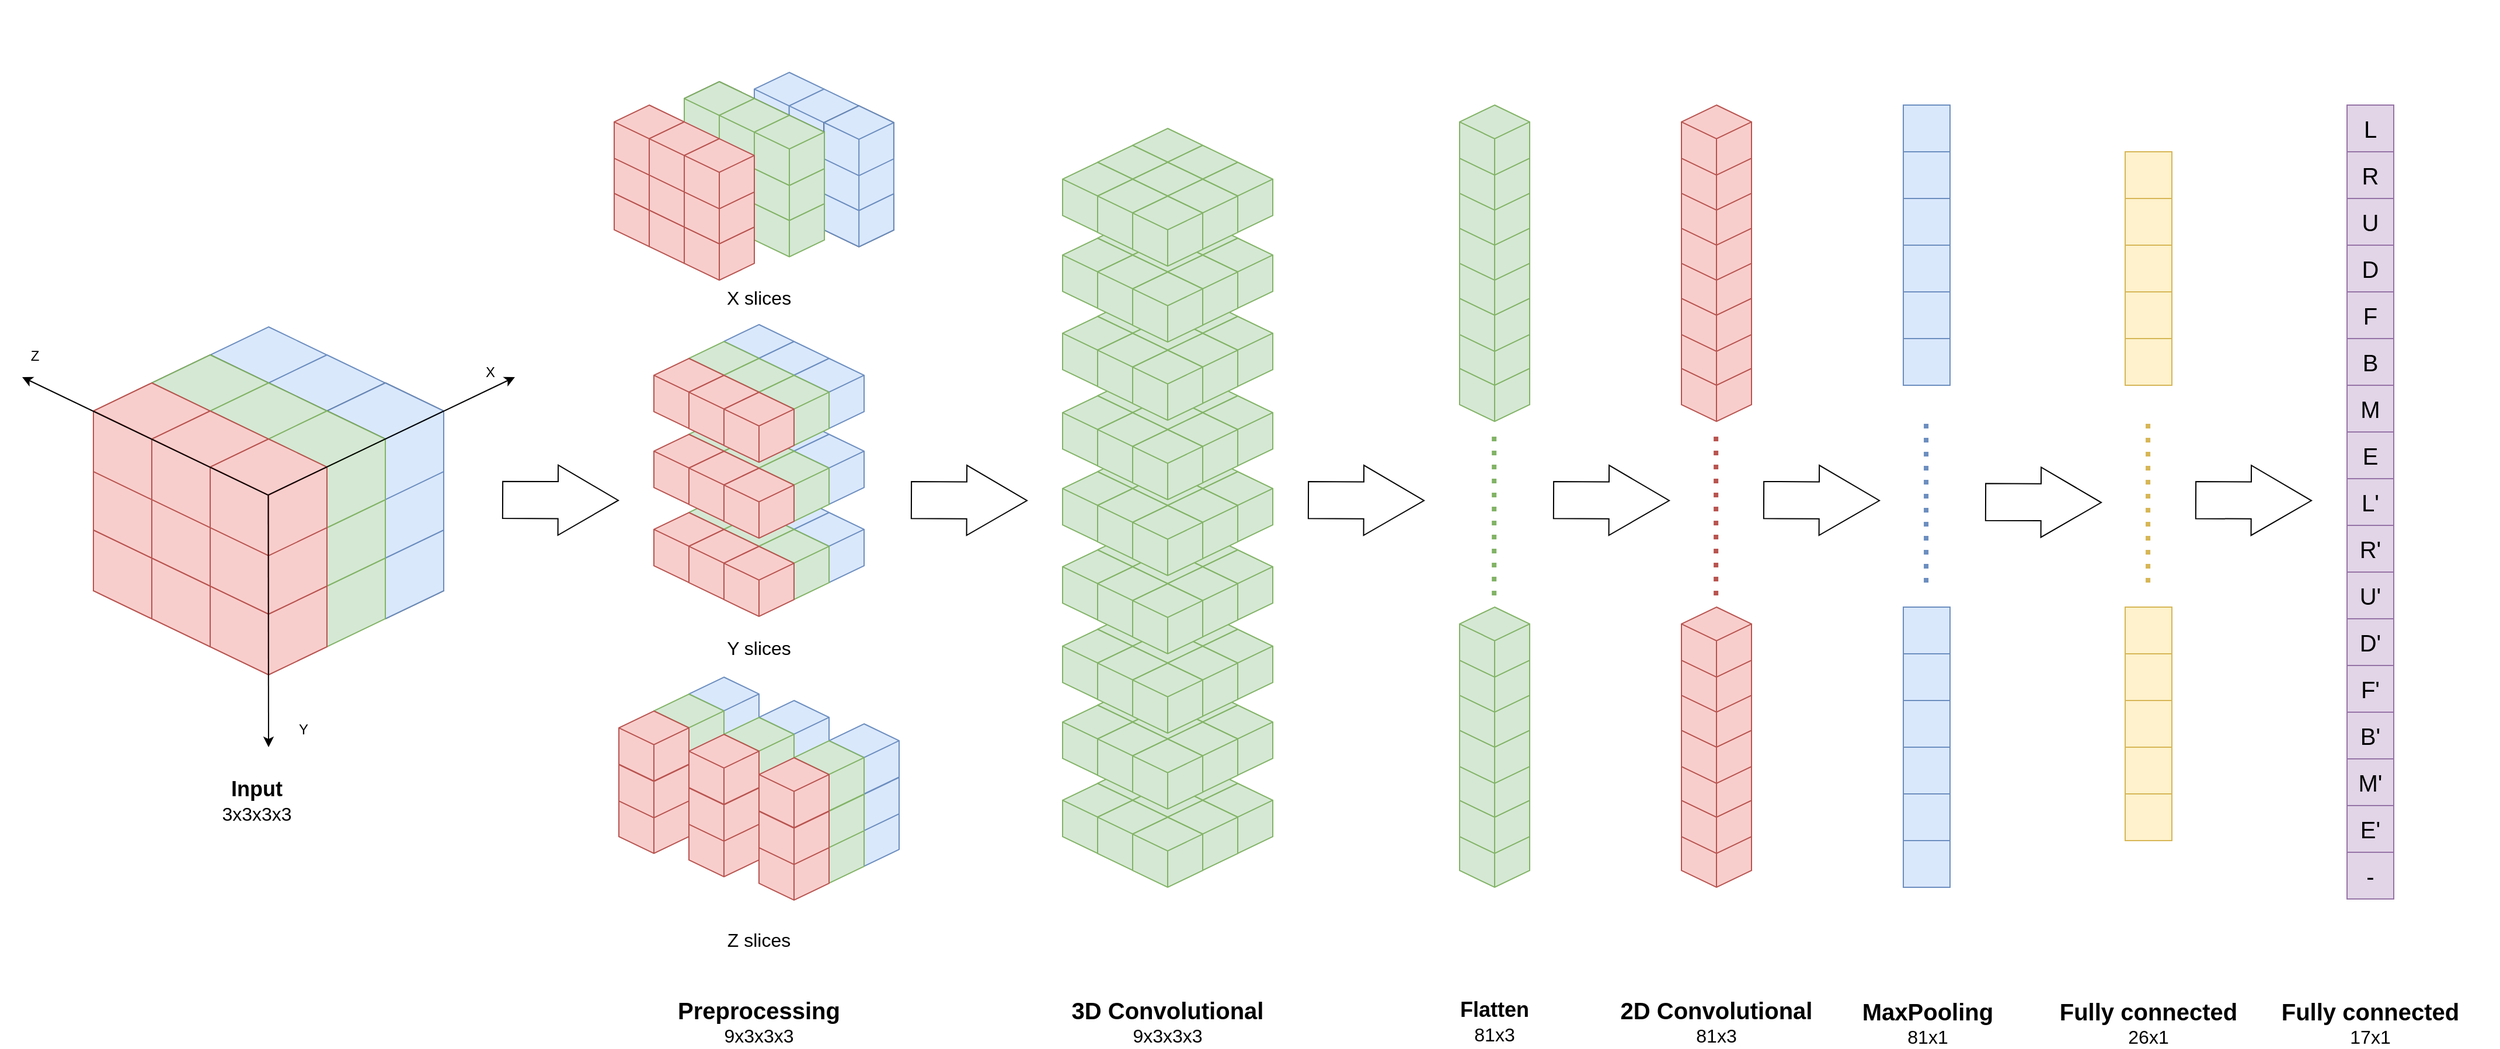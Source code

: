 <mxfile version="16.4.11" type="device"><diagram id="SHLyKYuyoGP_fKDztBzS" name="Page-1"><mxGraphModel dx="3605" dy="2263" grid="1" gridSize="10" guides="1" tooltips="1" connect="1" arrows="1" fold="1" page="1" pageScale="1" pageWidth="850" pageHeight="1100" math="0" shadow="0"><root><mxCell id="0"/><mxCell id="1" parent="0"/><mxCell id="eFjAlzPLg0IeLI5RsLp8-396" value="" style="group" vertex="1" connectable="0" parent="1"><mxGeometry x="400" y="590" width="120" height="151" as="geometry"/></mxCell><mxCell id="eFjAlzPLg0IeLI5RsLp8-397" value="" style="whiteSpace=wrap;html=1;shape=mxgraph.basic.isocube;isoAngle=15;strokeColor=#6c8ebf;fillColor=#dae8fc;" vertex="1" parent="eFjAlzPLg0IeLI5RsLp8-396"><mxGeometry x="60" y="62" width="60" height="60" as="geometry"/></mxCell><mxCell id="eFjAlzPLg0IeLI5RsLp8-398" value="" style="whiteSpace=wrap;html=1;shape=mxgraph.basic.isocube;isoAngle=15;strokeColor=#82b366;fillColor=#d5e8d4;" vertex="1" parent="eFjAlzPLg0IeLI5RsLp8-396"><mxGeometry x="30" y="76.5" width="60" height="60" as="geometry"/></mxCell><mxCell id="eFjAlzPLg0IeLI5RsLp8-399" value="" style="whiteSpace=wrap;html=1;shape=mxgraph.basic.isocube;isoAngle=15;strokeColor=#b85450;fillColor=#f8cecc;" vertex="1" parent="eFjAlzPLg0IeLI5RsLp8-396"><mxGeometry y="91" width="60" height="60" as="geometry"/></mxCell><mxCell id="eFjAlzPLg0IeLI5RsLp8-400" value="" style="whiteSpace=wrap;html=1;shape=mxgraph.basic.isocube;isoAngle=15;strokeColor=#6c8ebf;fillColor=#dae8fc;" vertex="1" parent="eFjAlzPLg0IeLI5RsLp8-396"><mxGeometry x="60" y="31.5" width="60" height="60" as="geometry"/></mxCell><mxCell id="eFjAlzPLg0IeLI5RsLp8-401" value="" style="whiteSpace=wrap;html=1;shape=mxgraph.basic.isocube;isoAngle=15;strokeColor=#82b366;fillColor=#d5e8d4;" vertex="1" parent="eFjAlzPLg0IeLI5RsLp8-396"><mxGeometry x="30" y="46" width="60" height="60" as="geometry"/></mxCell><mxCell id="eFjAlzPLg0IeLI5RsLp8-402" value="" style="whiteSpace=wrap;html=1;shape=mxgraph.basic.isocube;isoAngle=15;strokeColor=#b85450;fillColor=#f8cecc;" vertex="1" parent="eFjAlzPLg0IeLI5RsLp8-396"><mxGeometry y="60.5" width="60" height="60" as="geometry"/></mxCell><mxCell id="eFjAlzPLg0IeLI5RsLp8-403" value="" style="whiteSpace=wrap;html=1;shape=mxgraph.basic.isocube;isoAngle=15;strokeColor=#6c8ebf;fillColor=#dae8fc;" vertex="1" parent="eFjAlzPLg0IeLI5RsLp8-396"><mxGeometry x="60" width="60" height="60" as="geometry"/></mxCell><mxCell id="eFjAlzPLg0IeLI5RsLp8-404" value="" style="whiteSpace=wrap;html=1;shape=mxgraph.basic.isocube;isoAngle=15;strokeColor=#82b366;fillColor=#d5e8d4;" vertex="1" parent="eFjAlzPLg0IeLI5RsLp8-396"><mxGeometry x="30" y="14.5" width="60" height="60" as="geometry"/></mxCell><mxCell id="eFjAlzPLg0IeLI5RsLp8-405" value="" style="whiteSpace=wrap;html=1;shape=mxgraph.basic.isocube;isoAngle=15;strokeColor=#b85450;fillColor=#f8cecc;" vertex="1" parent="eFjAlzPLg0IeLI5RsLp8-396"><mxGeometry y="29" width="60" height="60" as="geometry"/></mxCell><mxCell id="eFjAlzPLg0IeLI5RsLp8-325" value="" style="group" vertex="1" connectable="0" parent="1"><mxGeometry x="430" y="420" width="180" height="118" as="geometry"/></mxCell><mxCell id="eFjAlzPLg0IeLI5RsLp8-326" value="" style="whiteSpace=wrap;html=1;shape=mxgraph.basic.isocube;isoAngle=15;strokeColor=#6c8ebf;fillColor=#dae8fc;" vertex="1" parent="eFjAlzPLg0IeLI5RsLp8-325"><mxGeometry x="60" width="60" height="60" as="geometry"/></mxCell><mxCell id="eFjAlzPLg0IeLI5RsLp8-327" value="" style="whiteSpace=wrap;html=1;shape=mxgraph.basic.isocube;isoAngle=15;strokeColor=#6c8ebf;fillColor=#dae8fc;" vertex="1" parent="eFjAlzPLg0IeLI5RsLp8-325"><mxGeometry x="90" y="14.5" width="60" height="60" as="geometry"/></mxCell><mxCell id="eFjAlzPLg0IeLI5RsLp8-328" value="" style="whiteSpace=wrap;html=1;shape=mxgraph.basic.isocube;isoAngle=15;strokeColor=#6c8ebf;fillColor=#dae8fc;" vertex="1" parent="eFjAlzPLg0IeLI5RsLp8-325"><mxGeometry x="120" y="29" width="60" height="60" as="geometry"/></mxCell><mxCell id="eFjAlzPLg0IeLI5RsLp8-329" value="" style="whiteSpace=wrap;html=1;shape=mxgraph.basic.isocube;isoAngle=15;strokeColor=#82b366;fillColor=#d5e8d4;" vertex="1" parent="eFjAlzPLg0IeLI5RsLp8-325"><mxGeometry x="30" y="14.5" width="60" height="60" as="geometry"/></mxCell><mxCell id="eFjAlzPLg0IeLI5RsLp8-330" value="" style="whiteSpace=wrap;html=1;shape=mxgraph.basic.isocube;isoAngle=15;strokeColor=#82b366;fillColor=#d5e8d4;" vertex="1" parent="eFjAlzPLg0IeLI5RsLp8-325"><mxGeometry x="60" y="29" width="60" height="60" as="geometry"/></mxCell><mxCell id="eFjAlzPLg0IeLI5RsLp8-331" value="" style="whiteSpace=wrap;html=1;shape=mxgraph.basic.isocube;isoAngle=15;strokeColor=#82b366;fillColor=#d5e8d4;" vertex="1" parent="eFjAlzPLg0IeLI5RsLp8-325"><mxGeometry x="90" y="43.5" width="60" height="60" as="geometry"/></mxCell><mxCell id="eFjAlzPLg0IeLI5RsLp8-332" value="" style="whiteSpace=wrap;html=1;shape=mxgraph.basic.isocube;isoAngle=15;strokeColor=#b85450;fillColor=#f8cecc;" vertex="1" parent="eFjAlzPLg0IeLI5RsLp8-325"><mxGeometry y="29" width="60" height="60" as="geometry"/></mxCell><mxCell id="eFjAlzPLg0IeLI5RsLp8-333" value="" style="whiteSpace=wrap;html=1;shape=mxgraph.basic.isocube;isoAngle=15;strokeColor=#b85450;fillColor=#f8cecc;" vertex="1" parent="eFjAlzPLg0IeLI5RsLp8-325"><mxGeometry x="30" y="43.5" width="60" height="60" as="geometry"/></mxCell><mxCell id="eFjAlzPLg0IeLI5RsLp8-334" value="" style="whiteSpace=wrap;html=1;shape=mxgraph.basic.isocube;isoAngle=15;strokeColor=#b85450;fillColor=#f8cecc;" vertex="1" parent="eFjAlzPLg0IeLI5RsLp8-325"><mxGeometry x="60" y="58" width="60" height="60" as="geometry"/></mxCell><mxCell id="eFjAlzPLg0IeLI5RsLp8-315" value="" style="group" vertex="1" connectable="0" parent="1"><mxGeometry x="430" y="353" width="180" height="118" as="geometry"/></mxCell><mxCell id="eFjAlzPLg0IeLI5RsLp8-316" value="" style="whiteSpace=wrap;html=1;shape=mxgraph.basic.isocube;isoAngle=15;strokeColor=#6c8ebf;fillColor=#dae8fc;" vertex="1" parent="eFjAlzPLg0IeLI5RsLp8-315"><mxGeometry x="60" width="60" height="60" as="geometry"/></mxCell><mxCell id="eFjAlzPLg0IeLI5RsLp8-317" value="" style="whiteSpace=wrap;html=1;shape=mxgraph.basic.isocube;isoAngle=15;strokeColor=#6c8ebf;fillColor=#dae8fc;" vertex="1" parent="eFjAlzPLg0IeLI5RsLp8-315"><mxGeometry x="90" y="14.5" width="60" height="60" as="geometry"/></mxCell><mxCell id="eFjAlzPLg0IeLI5RsLp8-318" value="" style="whiteSpace=wrap;html=1;shape=mxgraph.basic.isocube;isoAngle=15;strokeColor=#6c8ebf;fillColor=#dae8fc;" vertex="1" parent="eFjAlzPLg0IeLI5RsLp8-315"><mxGeometry x="120" y="29" width="60" height="60" as="geometry"/></mxCell><mxCell id="eFjAlzPLg0IeLI5RsLp8-319" value="" style="whiteSpace=wrap;html=1;shape=mxgraph.basic.isocube;isoAngle=15;strokeColor=#82b366;fillColor=#d5e8d4;" vertex="1" parent="eFjAlzPLg0IeLI5RsLp8-315"><mxGeometry x="30" y="14.5" width="60" height="60" as="geometry"/></mxCell><mxCell id="eFjAlzPLg0IeLI5RsLp8-320" value="" style="whiteSpace=wrap;html=1;shape=mxgraph.basic.isocube;isoAngle=15;strokeColor=#82b366;fillColor=#d5e8d4;" vertex="1" parent="eFjAlzPLg0IeLI5RsLp8-315"><mxGeometry x="60" y="29" width="60" height="60" as="geometry"/></mxCell><mxCell id="eFjAlzPLg0IeLI5RsLp8-321" value="" style="whiteSpace=wrap;html=1;shape=mxgraph.basic.isocube;isoAngle=15;strokeColor=#82b366;fillColor=#d5e8d4;" vertex="1" parent="eFjAlzPLg0IeLI5RsLp8-315"><mxGeometry x="90" y="43.5" width="60" height="60" as="geometry"/></mxCell><mxCell id="eFjAlzPLg0IeLI5RsLp8-322" value="" style="whiteSpace=wrap;html=1;shape=mxgraph.basic.isocube;isoAngle=15;strokeColor=#b85450;fillColor=#f8cecc;" vertex="1" parent="eFjAlzPLg0IeLI5RsLp8-315"><mxGeometry y="29" width="60" height="60" as="geometry"/></mxCell><mxCell id="eFjAlzPLg0IeLI5RsLp8-323" value="" style="whiteSpace=wrap;html=1;shape=mxgraph.basic.isocube;isoAngle=15;strokeColor=#b85450;fillColor=#f8cecc;" vertex="1" parent="eFjAlzPLg0IeLI5RsLp8-315"><mxGeometry x="30" y="43.5" width="60" height="60" as="geometry"/></mxCell><mxCell id="eFjAlzPLg0IeLI5RsLp8-324" value="" style="whiteSpace=wrap;html=1;shape=mxgraph.basic.isocube;isoAngle=15;strokeColor=#b85450;fillColor=#f8cecc;" vertex="1" parent="eFjAlzPLg0IeLI5RsLp8-315"><mxGeometry x="60" y="58" width="60" height="60" as="geometry"/></mxCell><mxCell id="eFjAlzPLg0IeLI5RsLp8-235" value="" style="group" vertex="1" connectable="0" parent="1"><mxGeometry x="496" y="72" width="119.46" height="178" as="geometry"/></mxCell><mxCell id="eFjAlzPLg0IeLI5RsLp8-236" value="" style="whiteSpace=wrap;html=1;shape=mxgraph.basic.isocube;isoAngle=15;fillColor=#dae8fc;strokeColor=#6c8ebf;" vertex="1" parent="eFjAlzPLg0IeLI5RsLp8-235"><mxGeometry x="20" y="60.926" width="59.73" height="59.732" as="geometry"/></mxCell><mxCell id="eFjAlzPLg0IeLI5RsLp8-237" value="" style="whiteSpace=wrap;html=1;shape=mxgraph.basic.isocube;isoAngle=15;fillColor=#dae8fc;strokeColor=#6c8ebf;" vertex="1" parent="eFjAlzPLg0IeLI5RsLp8-235"><mxGeometry x="49.865" y="75.262" width="59.73" height="59.732" as="geometry"/></mxCell><mxCell id="eFjAlzPLg0IeLI5RsLp8-238" value="" style="whiteSpace=wrap;html=1;shape=mxgraph.basic.isocube;isoAngle=15;" vertex="1" parent="eFjAlzPLg0IeLI5RsLp8-235"><mxGeometry x="79.73" y="89.597" width="59.73" height="59.732" as="geometry"/></mxCell><mxCell id="eFjAlzPLg0IeLI5RsLp8-239" value="" style="whiteSpace=wrap;html=1;shape=mxgraph.basic.isocube;isoAngle=15;fillColor=#dae8fc;strokeColor=#6c8ebf;" vertex="1" parent="eFjAlzPLg0IeLI5RsLp8-235"><mxGeometry x="20" y="29.866" width="59.73" height="59.732" as="geometry"/></mxCell><mxCell id="eFjAlzPLg0IeLI5RsLp8-240" value="" style="whiteSpace=wrap;html=1;shape=mxgraph.basic.isocube;isoAngle=15;fillColor=#dae8fc;strokeColor=#6c8ebf;" vertex="1" parent="eFjAlzPLg0IeLI5RsLp8-235"><mxGeometry x="49.865" y="44.201" width="59.73" height="59.732" as="geometry"/></mxCell><mxCell id="eFjAlzPLg0IeLI5RsLp8-241" value="" style="whiteSpace=wrap;html=1;shape=mxgraph.basic.isocube;isoAngle=15;fillColor=#dae8fc;strokeColor=#6c8ebf;" vertex="1" parent="eFjAlzPLg0IeLI5RsLp8-235"><mxGeometry x="20" width="59.73" height="59.732" as="geometry"/></mxCell><mxCell id="eFjAlzPLg0IeLI5RsLp8-242" value="" style="whiteSpace=wrap;html=1;shape=mxgraph.basic.isocube;isoAngle=15;fillColor=#dae8fc;strokeColor=#6c8ebf;" vertex="1" parent="eFjAlzPLg0IeLI5RsLp8-235"><mxGeometry x="49.865" y="14.336" width="59.73" height="59.732" as="geometry"/></mxCell><mxCell id="eFjAlzPLg0IeLI5RsLp8-243" value="" style="whiteSpace=wrap;html=1;shape=mxgraph.basic.isocube;isoAngle=15;" vertex="1" parent="eFjAlzPLg0IeLI5RsLp8-235"><mxGeometry x="79.73" y="28.671" width="59.73" height="59.732" as="geometry"/></mxCell><mxCell id="eFjAlzPLg0IeLI5RsLp8-254" value="" style="whiteSpace=wrap;html=1;shape=mxgraph.basic.isocube;isoAngle=15;fillColor=#dae8fc;strokeColor=#6c8ebf;" vertex="1" parent="eFjAlzPLg0IeLI5RsLp8-235"><mxGeometry x="79.73" y="89.597" width="59.73" height="59.732" as="geometry"/></mxCell><mxCell id="eFjAlzPLg0IeLI5RsLp8-255" value="" style="whiteSpace=wrap;html=1;shape=mxgraph.basic.isocube;isoAngle=15;fillColor=#dae8fc;strokeColor=#6c8ebf;" vertex="1" parent="eFjAlzPLg0IeLI5RsLp8-235"><mxGeometry x="79.73" y="58.537" width="59.73" height="59.732" as="geometry"/></mxCell><mxCell id="eFjAlzPLg0IeLI5RsLp8-256" value="" style="whiteSpace=wrap;html=1;shape=mxgraph.basic.isocube;isoAngle=15;fillColor=#dae8fc;strokeColor=#6c8ebf;" vertex="1" parent="eFjAlzPLg0IeLI5RsLp8-235"><mxGeometry x="79.73" y="28.671" width="59.73" height="59.732" as="geometry"/></mxCell><mxCell id="eFjAlzPLg0IeLI5RsLp8-177" value="" style="group" vertex="1" connectable="0" parent="1"><mxGeometry x="456" y="80" width="120" height="150" as="geometry"/></mxCell><mxCell id="eFjAlzPLg0IeLI5RsLp8-178" value="" style="whiteSpace=wrap;html=1;shape=mxgraph.basic.isocube;isoAngle=15;fillColor=#d5e8d4;strokeColor=#82b366;" vertex="1" parent="eFjAlzPLg0IeLI5RsLp8-177"><mxGeometry y="61.2" width="60" height="60" as="geometry"/></mxCell><mxCell id="eFjAlzPLg0IeLI5RsLp8-179" value="" style="whiteSpace=wrap;html=1;shape=mxgraph.basic.isocube;isoAngle=15;fillColor=#d5e8d4;strokeColor=#82b366;" vertex="1" parent="eFjAlzPLg0IeLI5RsLp8-177"><mxGeometry x="30" y="75.6" width="60" height="60" as="geometry"/></mxCell><mxCell id="eFjAlzPLg0IeLI5RsLp8-180" value="" style="whiteSpace=wrap;html=1;shape=mxgraph.basic.isocube;isoAngle=15;fillColor=#d5e8d4;strokeColor=#82b366;" vertex="1" parent="eFjAlzPLg0IeLI5RsLp8-177"><mxGeometry y="30" width="60" height="60" as="geometry"/></mxCell><mxCell id="eFjAlzPLg0IeLI5RsLp8-181" value="" style="whiteSpace=wrap;html=1;shape=mxgraph.basic.isocube;isoAngle=15;fillColor=#d5e8d4;strokeColor=#82b366;" vertex="1" parent="eFjAlzPLg0IeLI5RsLp8-177"><mxGeometry x="30" y="44.4" width="60" height="60" as="geometry"/></mxCell><mxCell id="eFjAlzPLg0IeLI5RsLp8-182" value="" style="whiteSpace=wrap;html=1;shape=mxgraph.basic.isocube;isoAngle=15;" vertex="1" parent="eFjAlzPLg0IeLI5RsLp8-177"><mxGeometry x="60" y="58.8" width="60" height="60" as="geometry"/></mxCell><mxCell id="eFjAlzPLg0IeLI5RsLp8-183" value="" style="whiteSpace=wrap;html=1;shape=mxgraph.basic.isocube;isoAngle=15;" vertex="1" parent="eFjAlzPLg0IeLI5RsLp8-177"><mxGeometry width="60" height="60" as="geometry"/></mxCell><mxCell id="eFjAlzPLg0IeLI5RsLp8-184" value="" style="whiteSpace=wrap;html=1;shape=mxgraph.basic.isocube;isoAngle=15;" vertex="1" parent="eFjAlzPLg0IeLI5RsLp8-177"><mxGeometry x="30" y="14.4" width="60" height="60" as="geometry"/></mxCell><mxCell id="eFjAlzPLg0IeLI5RsLp8-185" value="" style="whiteSpace=wrap;html=1;shape=mxgraph.basic.isocube;isoAngle=15;" vertex="1" parent="eFjAlzPLg0IeLI5RsLp8-177"><mxGeometry x="60" y="28.8" width="60" height="60" as="geometry"/></mxCell><mxCell id="eFjAlzPLg0IeLI5RsLp8-186" value="" style="whiteSpace=wrap;html=1;shape=mxgraph.basic.isocube;isoAngle=15;fillColor=#d5e8d4;strokeColor=#82b366;" vertex="1" parent="eFjAlzPLg0IeLI5RsLp8-177"><mxGeometry width="60" height="60" as="geometry"/></mxCell><mxCell id="eFjAlzPLg0IeLI5RsLp8-187" value="" style="whiteSpace=wrap;html=1;shape=mxgraph.basic.isocube;isoAngle=15;fillColor=#d5e8d4;strokeColor=#82b366;" vertex="1" parent="eFjAlzPLg0IeLI5RsLp8-177"><mxGeometry x="60" y="90" width="60" height="60" as="geometry"/></mxCell><mxCell id="eFjAlzPLg0IeLI5RsLp8-188" value="" style="whiteSpace=wrap;html=1;shape=mxgraph.basic.isocube;isoAngle=15;fillColor=#d5e8d4;strokeColor=#82b366;" vertex="1" parent="eFjAlzPLg0IeLI5RsLp8-177"><mxGeometry x="60" y="60" width="60" height="58.8" as="geometry"/></mxCell><mxCell id="eFjAlzPLg0IeLI5RsLp8-189" value="" style="whiteSpace=wrap;html=1;shape=mxgraph.basic.isocube;isoAngle=15;fillColor=#d5e8d4;strokeColor=#82b366;" vertex="1" parent="eFjAlzPLg0IeLI5RsLp8-177"><mxGeometry x="30" y="14.4" width="60" height="60" as="geometry"/></mxCell><mxCell id="eFjAlzPLg0IeLI5RsLp8-190" value="" style="whiteSpace=wrap;html=1;shape=mxgraph.basic.isocube;isoAngle=15;fillColor=#d5e8d4;strokeColor=#82b366;" vertex="1" parent="eFjAlzPLg0IeLI5RsLp8-177"><mxGeometry x="60" y="28.8" width="60" height="60" as="geometry"/></mxCell><mxCell id="eFjAlzPLg0IeLI5RsLp8-21" value="" style="group" vertex="1" connectable="0" parent="1"><mxGeometry x="50" y="290" width="200" height="298" as="geometry"/></mxCell><mxCell id="eFjAlzPLg0IeLI5RsLp8-22" value="" style="whiteSpace=wrap;html=1;shape=mxgraph.basic.isocube;isoAngle=15;" vertex="1" parent="eFjAlzPLg0IeLI5RsLp8-21"><mxGeometry y="102" width="100" height="100" as="geometry"/></mxCell><mxCell id="eFjAlzPLg0IeLI5RsLp8-23" value="" style="whiteSpace=wrap;html=1;shape=mxgraph.basic.isocube;isoAngle=15;" vertex="1" parent="eFjAlzPLg0IeLI5RsLp8-21"><mxGeometry x="50" y="126" width="100" height="100" as="geometry"/></mxCell><mxCell id="eFjAlzPLg0IeLI5RsLp8-24" value="" style="whiteSpace=wrap;html=1;shape=mxgraph.basic.isocube;isoAngle=15;" vertex="1" parent="eFjAlzPLg0IeLI5RsLp8-21"><mxGeometry x="100" y="150" width="100" height="100" as="geometry"/></mxCell><mxCell id="eFjAlzPLg0IeLI5RsLp8-25" value="" style="whiteSpace=wrap;html=1;shape=mxgraph.basic.isocube;isoAngle=15;" vertex="1" parent="eFjAlzPLg0IeLI5RsLp8-21"><mxGeometry y="50" width="100" height="100" as="geometry"/></mxCell><mxCell id="eFjAlzPLg0IeLI5RsLp8-26" value="" style="whiteSpace=wrap;html=1;shape=mxgraph.basic.isocube;isoAngle=15;" vertex="1" parent="eFjAlzPLg0IeLI5RsLp8-21"><mxGeometry x="50" y="74" width="100" height="100" as="geometry"/></mxCell><mxCell id="eFjAlzPLg0IeLI5RsLp8-28" value="" style="whiteSpace=wrap;html=1;shape=mxgraph.basic.isocube;isoAngle=15;fillColor=#dae8fc;strokeColor=#6c8ebf;" vertex="1" parent="eFjAlzPLg0IeLI5RsLp8-21"><mxGeometry width="100" height="100" as="geometry"/></mxCell><mxCell id="eFjAlzPLg0IeLI5RsLp8-29" value="" style="whiteSpace=wrap;html=1;shape=mxgraph.basic.isocube;isoAngle=15;fillColor=#dae8fc;strokeColor=#6c8ebf;" vertex="1" parent="eFjAlzPLg0IeLI5RsLp8-21"><mxGeometry x="50" y="24" width="100" height="100" as="geometry"/></mxCell><mxCell id="eFjAlzPLg0IeLI5RsLp8-30" value="" style="whiteSpace=wrap;html=1;shape=mxgraph.basic.isocube;isoAngle=15;" vertex="1" parent="eFjAlzPLg0IeLI5RsLp8-21"><mxGeometry x="100" y="48" width="100" height="100" as="geometry"/></mxCell><mxCell id="eFjAlzPLg0IeLI5RsLp8-156" value="" style="group" vertex="1" connectable="0" parent="eFjAlzPLg0IeLI5RsLp8-21"><mxGeometry x="-100" y="48" width="200" height="250" as="geometry"/></mxCell><mxCell id="eFjAlzPLg0IeLI5RsLp8-157" value="" style="whiteSpace=wrap;html=1;shape=mxgraph.basic.isocube;isoAngle=15;fillColor=#f8cecc;strokeColor=#b85450;" vertex="1" parent="eFjAlzPLg0IeLI5RsLp8-156"><mxGeometry y="102" width="100" height="100" as="geometry"/></mxCell><mxCell id="eFjAlzPLg0IeLI5RsLp8-158" value="" style="whiteSpace=wrap;html=1;shape=mxgraph.basic.isocube;isoAngle=15;fillColor=#f8cecc;strokeColor=#b85450;" vertex="1" parent="eFjAlzPLg0IeLI5RsLp8-156"><mxGeometry x="50" y="126" width="100" height="100" as="geometry"/></mxCell><mxCell id="eFjAlzPLg0IeLI5RsLp8-159" value="" style="whiteSpace=wrap;html=1;shape=mxgraph.basic.isocube;isoAngle=15;fillColor=#f8cecc;strokeColor=#b85450;" vertex="1" parent="eFjAlzPLg0IeLI5RsLp8-156"><mxGeometry x="100" y="150" width="100" height="100" as="geometry"/></mxCell><mxCell id="eFjAlzPLg0IeLI5RsLp8-160" value="" style="whiteSpace=wrap;html=1;shape=mxgraph.basic.isocube;isoAngle=15;fillColor=#f8cecc;strokeColor=#b85450;" vertex="1" parent="eFjAlzPLg0IeLI5RsLp8-156"><mxGeometry y="50" width="100" height="100" as="geometry"/></mxCell><mxCell id="eFjAlzPLg0IeLI5RsLp8-161" value="" style="whiteSpace=wrap;html=1;shape=mxgraph.basic.isocube;isoAngle=15;fillColor=#f8cecc;strokeColor=#b85450;" vertex="1" parent="eFjAlzPLg0IeLI5RsLp8-156"><mxGeometry x="50" y="74" width="100" height="100" as="geometry"/></mxCell><mxCell id="eFjAlzPLg0IeLI5RsLp8-162" value="" style="whiteSpace=wrap;html=1;shape=mxgraph.basic.isocube;isoAngle=15;fillColor=#f8cecc;strokeColor=#b85450;" vertex="1" parent="eFjAlzPLg0IeLI5RsLp8-156"><mxGeometry x="100" y="98" width="100" height="100" as="geometry"/></mxCell><mxCell id="eFjAlzPLg0IeLI5RsLp8-163" value="" style="whiteSpace=wrap;html=1;shape=mxgraph.basic.isocube;isoAngle=15;fillColor=#f8cecc;strokeColor=#b85450;" vertex="1" parent="eFjAlzPLg0IeLI5RsLp8-156"><mxGeometry width="100" height="100" as="geometry"/></mxCell><mxCell id="eFjAlzPLg0IeLI5RsLp8-164" value="" style="whiteSpace=wrap;html=1;shape=mxgraph.basic.isocube;isoAngle=15;fillColor=#f8cecc;strokeColor=#b85450;" vertex="1" parent="eFjAlzPLg0IeLI5RsLp8-156"><mxGeometry x="50" y="24" width="100" height="100" as="geometry"/></mxCell><mxCell id="eFjAlzPLg0IeLI5RsLp8-165" value="" style="whiteSpace=wrap;html=1;shape=mxgraph.basic.isocube;isoAngle=15;fillColor=#f8cecc;strokeColor=#b85450;" vertex="1" parent="eFjAlzPLg0IeLI5RsLp8-156"><mxGeometry x="100" y="48" width="100" height="100" as="geometry"/></mxCell><mxCell id="eFjAlzPLg0IeLI5RsLp8-166" value="" style="whiteSpace=wrap;html=1;shape=mxgraph.basic.isocube;isoAngle=15;fillColor=#dae8fc;strokeColor=#6c8ebf;" vertex="1" parent="eFjAlzPLg0IeLI5RsLp8-21"><mxGeometry x="100" y="150" width="100" height="100" as="geometry"/></mxCell><mxCell id="eFjAlzPLg0IeLI5RsLp8-27" value="" style="whiteSpace=wrap;html=1;shape=mxgraph.basic.isocube;isoAngle=15;fillColor=#dae8fc;strokeColor=#6c8ebf;" vertex="1" parent="eFjAlzPLg0IeLI5RsLp8-21"><mxGeometry x="100" y="98" width="100" height="100" as="geometry"/></mxCell><mxCell id="eFjAlzPLg0IeLI5RsLp8-155" value="" style="whiteSpace=wrap;html=1;shape=mxgraph.basic.isocube;isoAngle=15;fillColor=#dae8fc;strokeColor=#6c8ebf;" vertex="1" parent="eFjAlzPLg0IeLI5RsLp8-21"><mxGeometry x="100" y="48" width="100" height="100" as="geometry"/></mxCell><mxCell id="eFjAlzPLg0IeLI5RsLp8-11" value="" style="group" vertex="1" connectable="0" parent="1"><mxGeometry y="314" width="200" height="250" as="geometry"/></mxCell><mxCell id="eFjAlzPLg0IeLI5RsLp8-12" value="" style="whiteSpace=wrap;html=1;shape=mxgraph.basic.isocube;isoAngle=15;" vertex="1" parent="eFjAlzPLg0IeLI5RsLp8-11"><mxGeometry y="102" width="100" height="100" as="geometry"/></mxCell><mxCell id="eFjAlzPLg0IeLI5RsLp8-13" value="" style="whiteSpace=wrap;html=1;shape=mxgraph.basic.isocube;isoAngle=15;" vertex="1" parent="eFjAlzPLg0IeLI5RsLp8-11"><mxGeometry x="50" y="126" width="100" height="100" as="geometry"/></mxCell><mxCell id="eFjAlzPLg0IeLI5RsLp8-15" value="" style="whiteSpace=wrap;html=1;shape=mxgraph.basic.isocube;isoAngle=15;" vertex="1" parent="eFjAlzPLg0IeLI5RsLp8-11"><mxGeometry y="50" width="100" height="100" as="geometry"/></mxCell><mxCell id="eFjAlzPLg0IeLI5RsLp8-16" value="" style="whiteSpace=wrap;html=1;shape=mxgraph.basic.isocube;isoAngle=15;" vertex="1" parent="eFjAlzPLg0IeLI5RsLp8-11"><mxGeometry x="50" y="74" width="100" height="100" as="geometry"/></mxCell><mxCell id="eFjAlzPLg0IeLI5RsLp8-17" value="" style="whiteSpace=wrap;html=1;shape=mxgraph.basic.isocube;isoAngle=15;" vertex="1" parent="eFjAlzPLg0IeLI5RsLp8-11"><mxGeometry x="100" y="98" width="100" height="100" as="geometry"/></mxCell><mxCell id="eFjAlzPLg0IeLI5RsLp8-18" value="" style="whiteSpace=wrap;html=1;shape=mxgraph.basic.isocube;isoAngle=15;" vertex="1" parent="eFjAlzPLg0IeLI5RsLp8-11"><mxGeometry width="100" height="100" as="geometry"/></mxCell><mxCell id="eFjAlzPLg0IeLI5RsLp8-19" value="" style="whiteSpace=wrap;html=1;shape=mxgraph.basic.isocube;isoAngle=15;" vertex="1" parent="eFjAlzPLg0IeLI5RsLp8-11"><mxGeometry x="50" y="24" width="100" height="100" as="geometry"/></mxCell><mxCell id="eFjAlzPLg0IeLI5RsLp8-20" value="" style="whiteSpace=wrap;html=1;shape=mxgraph.basic.isocube;isoAngle=15;" vertex="1" parent="eFjAlzPLg0IeLI5RsLp8-11"><mxGeometry x="100" y="48" width="100" height="100" as="geometry"/></mxCell><mxCell id="eFjAlzPLg0IeLI5RsLp8-153" value="" style="whiteSpace=wrap;html=1;shape=mxgraph.basic.isocube;isoAngle=15;fillColor=#d5e8d4;strokeColor=#82b366;" vertex="1" parent="eFjAlzPLg0IeLI5RsLp8-11"><mxGeometry width="100" height="100" as="geometry"/></mxCell><mxCell id="eFjAlzPLg0IeLI5RsLp8-14" value="" style="whiteSpace=wrap;html=1;shape=mxgraph.basic.isocube;isoAngle=15;fillColor=#d5e8d4;strokeColor=#82b366;" vertex="1" parent="eFjAlzPLg0IeLI5RsLp8-11"><mxGeometry x="100" y="150" width="100" height="100" as="geometry"/></mxCell><mxCell id="eFjAlzPLg0IeLI5RsLp8-154" value="" style="whiteSpace=wrap;html=1;shape=mxgraph.basic.isocube;isoAngle=15;fillColor=#d5e8d4;strokeColor=#82b366;" vertex="1" parent="eFjAlzPLg0IeLI5RsLp8-11"><mxGeometry x="100" y="100" width="100" height="98" as="geometry"/></mxCell><mxCell id="eFjAlzPLg0IeLI5RsLp8-152" value="" style="whiteSpace=wrap;html=1;shape=mxgraph.basic.isocube;isoAngle=15;fillColor=#d5e8d4;strokeColor=#82b366;" vertex="1" parent="eFjAlzPLg0IeLI5RsLp8-11"><mxGeometry x="50" y="24" width="100" height="100" as="geometry"/></mxCell><mxCell id="eFjAlzPLg0IeLI5RsLp8-151" value="" style="whiteSpace=wrap;html=1;shape=mxgraph.basic.isocube;isoAngle=15;fillColor=#d5e8d4;strokeColor=#82b366;" vertex="1" parent="eFjAlzPLg0IeLI5RsLp8-11"><mxGeometry x="100" y="48" width="100" height="100" as="geometry"/></mxCell><mxCell id="eFjAlzPLg0IeLI5RsLp8-10" value="" style="group" vertex="1" connectable="0" parent="1"><mxGeometry x="-50" y="338" width="200" height="250" as="geometry"/></mxCell><mxCell id="eFjAlzPLg0IeLI5RsLp8-3" value="" style="whiteSpace=wrap;html=1;shape=mxgraph.basic.isocube;isoAngle=15;fillColor=#f8cecc;strokeColor=#b85450;" vertex="1" parent="eFjAlzPLg0IeLI5RsLp8-10"><mxGeometry y="102" width="100" height="100" as="geometry"/></mxCell><mxCell id="eFjAlzPLg0IeLI5RsLp8-2" value="" style="whiteSpace=wrap;html=1;shape=mxgraph.basic.isocube;isoAngle=15;fillColor=#f8cecc;strokeColor=#b85450;" vertex="1" parent="eFjAlzPLg0IeLI5RsLp8-10"><mxGeometry x="50" y="126" width="100" height="100" as="geometry"/></mxCell><mxCell id="eFjAlzPLg0IeLI5RsLp8-1" value="" style="whiteSpace=wrap;html=1;shape=mxgraph.basic.isocube;isoAngle=15;fillColor=#f8cecc;strokeColor=#b85450;" vertex="1" parent="eFjAlzPLg0IeLI5RsLp8-10"><mxGeometry x="100" y="150" width="100" height="100" as="geometry"/></mxCell><mxCell id="eFjAlzPLg0IeLI5RsLp8-4" value="" style="whiteSpace=wrap;html=1;shape=mxgraph.basic.isocube;isoAngle=15;fillColor=#f8cecc;strokeColor=#b85450;" vertex="1" parent="eFjAlzPLg0IeLI5RsLp8-10"><mxGeometry y="50" width="100" height="100" as="geometry"/></mxCell><mxCell id="eFjAlzPLg0IeLI5RsLp8-5" value="" style="whiteSpace=wrap;html=1;shape=mxgraph.basic.isocube;isoAngle=15;fillColor=#f8cecc;strokeColor=#b85450;" vertex="1" parent="eFjAlzPLg0IeLI5RsLp8-10"><mxGeometry x="50" y="74" width="100" height="100" as="geometry"/></mxCell><mxCell id="eFjAlzPLg0IeLI5RsLp8-6" value="" style="whiteSpace=wrap;html=1;shape=mxgraph.basic.isocube;isoAngle=15;fillColor=#f8cecc;strokeColor=#b85450;" vertex="1" parent="eFjAlzPLg0IeLI5RsLp8-10"><mxGeometry x="100" y="98" width="100" height="100" as="geometry"/></mxCell><mxCell id="eFjAlzPLg0IeLI5RsLp8-7" value="&lt;span style=&quot;color: rgba(0 , 0 , 0 , 0) ; font-family: monospace ; font-size: 0px&quot;&gt;%3CmxGraphModel%3E%3Croot%3E%3CmxCell%20id%3D%220%22%2F%3E%3CmxCell%20id%3D%221%22%20parent%3D%220%22%2F%3E%3CmxCell%20id%3D%222%22%20value%3D%22%22%20style%3D%22group%22%20vertex%3D%221%22%20connectable%3D%220%22%20parent%3D%221%22%3E%3CmxGeometry%20x%3D%2250%22%20y%3D%22290%22%20width%3D%22200%22%20height%3D%22298%22%20as%3D%22geometry%22%2F%3E%3C%2FmxCell%3E%3CmxCell%20id%3D%223%22%20value%3D%22%22%20style%3D%22whiteSpace%3Dwrap%3Bhtml%3D1%3Bshape%3Dmxgraph.basic.isocube%3BisoAngle%3D15%3B%22%20vertex%3D%221%22%20parent%3D%222%22%3E%3CmxGeometry%20y%3D%22102%22%20width%3D%22100%22%20height%3D%22100%22%20as%3D%22geometry%22%2F%3E%3C%2FmxCell%3E%3CmxCell%20id%3D%224%22%20value%3D%22%22%20style%3D%22whiteSpace%3Dwrap%3Bhtml%3D1%3Bshape%3Dmxgraph.basic.isocube%3BisoAngle%3D15%3B%22%20vertex%3D%221%22%20parent%3D%222%22%3E%3CmxGeometry%20x%3D%2250%22%20y%3D%22126%22%20width%3D%22100%22%20height%3D%22100%22%20as%3D%22geometry%22%2F%3E%3C%2FmxCell%3E%3CmxCell%20id%3D%225%22%20value%3D%22%22%20style%3D%22whiteSpace%3Dwrap%3Bhtml%3D1%3Bshape%3Dmxgraph.basic.isocube%3BisoAngle%3D15%3B%22%20vertex%3D%221%22%20parent%3D%222%22%3E%3CmxGeometry%20x%3D%22100%22%20y%3D%22150%22%20width%3D%22100%22%20height%3D%22100%22%20as%3D%22geometry%22%2F%3E%3C%2FmxCell%3E%3CmxCell%20id%3D%226%22%20value%3D%22%22%20style%3D%22whiteSpace%3Dwrap%3Bhtml%3D1%3Bshape%3Dmxgraph.basic.isocube%3BisoAngle%3D15%3B%22%20vertex%3D%221%22%20parent%3D%222%22%3E%3CmxGeometry%20y%3D%2250%22%20width%3D%22100%22%20height%3D%22100%22%20as%3D%22geometry%22%2F%3E%3C%2FmxCell%3E%3CmxCell%20id%3D%227%22%20value%3D%22%22%20style%3D%22whiteSpace%3Dwrap%3Bhtml%3D1%3Bshape%3Dmxgraph.basic.isocube%3BisoAngle%3D15%3B%22%20vertex%3D%221%22%20parent%3D%222%22%3E%3CmxGeometry%20x%3D%2250%22%20y%3D%2274%22%20width%3D%22100%22%20height%3D%22100%22%20as%3D%22geometry%22%2F%3E%3C%2FmxCell%3E%3CmxCell%20id%3D%228%22%20value%3D%22%22%20style%3D%22whiteSpace%3Dwrap%3Bhtml%3D1%3Bshape%3Dmxgraph.basic.isocube%3BisoAngle%3D15%3BfillColor%3D%23dae8fc%3BstrokeColor%3D%236c8ebf%3B%22%20vertex%3D%221%22%20parent%3D%222%22%3E%3CmxGeometry%20width%3D%22100%22%20height%3D%22100%22%20as%3D%22geometry%22%2F%3E%3C%2FmxCell%3E%3CmxCell%20id%3D%229%22%20value%3D%22%22%20style%3D%22whiteSpace%3Dwrap%3Bhtml%3D1%3Bshape%3Dmxgraph.basic.isocube%3BisoAngle%3D15%3BfillColor%3D%23dae8fc%3BstrokeColor%3D%236c8ebf%3B%22%20vertex%3D%221%22%20parent%3D%222%22%3E%3CmxGeometry%20x%3D%2250%22%20y%3D%2224%22%20width%3D%22100%22%20height%3D%22100%22%20as%3D%22geometry%22%2F%3E%3C%2FmxCell%3E%3CmxCell%20id%3D%2210%22%20value%3D%22%22%20style%3D%22whiteSpace%3Dwrap%3Bhtml%3D1%3Bshape%3Dmxgraph.basic.isocube%3BisoAngle%3D15%3B%22%20vertex%3D%221%22%20parent%3D%222%22%3E%3CmxGeometry%20x%3D%22100%22%20y%3D%2248%22%20width%3D%22100%22%20height%3D%22100%22%20as%3D%22geometry%22%2F%3E%3C%2FmxCell%3E%3CmxCell%20id%3D%2211%22%20value%3D%22%22%20style%3D%22group%22%20vertex%3D%221%22%20connectable%3D%220%22%20parent%3D%222%22%3E%3CmxGeometry%20x%3D%22-100%22%20y%3D%2248%22%20width%3D%22200%22%20height%3D%22250%22%20as%3D%22geometry%22%2F%3E%3C%2FmxCell%3E%3CmxCell%20id%3D%2212%22%20value%3D%22%22%20style%3D%22whiteSpace%3Dwrap%3Bhtml%3D1%3Bshape%3Dmxgraph.basic.isocube%3BisoAngle%3D15%3BfillColor%3D%23f8cecc%3BstrokeColor%3D%23b85450%3B%22%20vertex%3D%221%22%20parent%3D%2211%22%3E%3CmxGeometry%20y%3D%22102%22%20width%3D%22100%22%20height%3D%22100%22%20as%3D%22geometry%22%2F%3E%3C%2FmxCell%3E%3CmxCell%20id%3D%2213%22%20value%3D%22%22%20style%3D%22whiteSpace%3Dwrap%3Bhtml%3D1%3Bshape%3Dmxgraph.basic.isocube%3BisoAngle%3D15%3BfillColor%3D%23f8cecc%3BstrokeColor%3D%23b85450%3B%22%20vertex%3D%221%22%20parent%3D%2211%22%3E%3CmxGeometry%20x%3D%2250%22%20y%3D%22126%22%20width%3D%22100%22%20height%3D%22100%22%20as%3D%22geometry%22%2F%3E%3C%2FmxCell%3E%3CmxCell%20id%3D%2214%22%20value%3D%22%22%20style%3D%22whiteSpace%3Dwrap%3Bhtml%3D1%3Bshape%3Dmxgraph.basic.isocube%3BisoAngle%3D15%3BfillColor%3D%23f8cecc%3BstrokeColor%3D%23b85450%3B%22%20vertex%3D%221%22%20parent%3D%2211%22%3E%3CmxGeometry%20x%3D%22100%22%20y%3D%22150%22%20width%3D%22100%22%20height%3D%22100%22%20as%3D%22geometry%22%2F%3E%3C%2FmxCell%3E%3CmxCell%20id%3D%2215%22%20value%3D%22%22%20style%3D%22whiteSpace%3Dwrap%3Bhtml%3D1%3Bshape%3Dmxgraph.basic.isocube%3BisoAngle%3D15%3BfillColor%3D%23f8cecc%3BstrokeColor%3D%23b85450%3B%22%20vertex%3D%221%22%20parent%3D%2211%22%3E%3CmxGeometry%20y%3D%2250%22%20width%3D%22100%22%20height%3D%22100%22%20as%3D%22geometry%22%2F%3E%3C%2FmxCell%3E%3CmxCell%20id%3D%2216%22%20value%3D%22%22%20style%3D%22whiteSpace%3Dwrap%3Bhtml%3D1%3Bshape%3Dmxgraph.basic.isocube%3BisoAngle%3D15%3BfillColor%3D%23f8cecc%3BstrokeColor%3D%23b85450%3B%22%20vertex%3D%221%22%20parent%3D%2211%22%3E%3CmxGeometry%20x%3D%2250%22%20y%3D%2274%22%20width%3D%22100%22%20height%3D%22100%22%20as%3D%22geometry%22%2F%3E%3C%2FmxCell%3E%3CmxCell%20id%3D%2217%22%20value%3D%22%22%20style%3D%22whiteSpace%3Dwrap%3Bhtml%3D1%3Bshape%3Dmxgraph.basic.isocube%3BisoAngle%3D15%3BfillColor%3D%23f8cecc%3BstrokeColor%3D%23b85450%3B%22%20vertex%3D%221%22%20parent%3D%2211%22%3E%3CmxGeometry%20x%3D%22100%22%20y%3D%2298%22%20width%3D%22100%22%20height%3D%22100%22%20as%3D%22geometry%22%2F%3E%3C%2FmxCell%3E%3CmxCell%20id%3D%2218%22%20value%3D%22%22%20style%3D%22whiteSpace%3Dwrap%3Bhtml%3D1%3Bshape%3Dmxgraph.basic.isocube%3BisoAngle%3D15%3BfillColor%3D%23f8cecc%3BstrokeColor%3D%23b85450%3B%22%20vertex%3D%221%22%20parent%3D%2211%22%3E%3CmxGeometry%20width%3D%22100%22%20height%3D%22100%22%20as%3D%22geometry%22%2F%3E%3C%2FmxCell%3E%3CmxCell%20id%3D%2219%22%20value%3D%22%22%20style%3D%22whiteSpace%3Dwrap%3Bhtml%3D1%3Bshape%3Dmxgraph.basic.isocube%3BisoAngle%3D15%3BfillColor%3D%23f8cecc%3BstrokeColor%3D%23b85450%3B%22%20vertex%3D%221%22%20parent%3D%2211%22%3E%3CmxGeometry%20x%3D%2250%22%20y%3D%2224%22%20width%3D%22100%22%20height%3D%22100%22%20as%3D%22geometry%22%2F%3E%3C%2FmxCell%3E%3CmxCell%20id%3D%2220%22%20value%3D%22%22%20style%3D%22whiteSpace%3Dwrap%3Bhtml%3D1%3Bshape%3Dmxgraph.basic.isocube%3BisoAngle%3D15%3BfillColor%3D%23f8cecc%3BstrokeColor%3D%23b85450%3B%22%20vertex%3D%221%22%20parent%3D%2211%22%3E%3CmxGeometry%20x%3D%22100%22%20y%3D%2248%22%20width%3D%22100%22%20height%3D%22100%22%20as%3D%22geometry%22%2F%3E%3C%2FmxCell%3E%3CmxCell%20id%3D%2221%22%20value%3D%22%22%20style%3D%22whiteSpace%3Dwrap%3Bhtml%3D1%3Bshape%3Dmxgraph.basic.isocube%3BisoAngle%3D15%3BfillColor%3D%23dae8fc%3BstrokeColor%3D%236c8ebf%3B%22%20vertex%3D%221%22%20parent%3D%222%22%3E%3CmxGeometry%20x%3D%22100%22%20y%3D%22150%22%20width%3D%22100%22%20height%3D%22100%22%20as%3D%22geometry%22%2F%3E%3C%2FmxCell%3E%3CmxCell%20id%3D%2222%22%20value%3D%22%22%20style%3D%22whiteSpace%3Dwrap%3Bhtml%3D1%3Bshape%3Dmxgraph.basic.isocube%3BisoAngle%3D15%3BfillColor%3D%23dae8fc%3BstrokeColor%3D%236c8ebf%3B%22%20vertex%3D%221%22%20parent%3D%222%22%3E%3CmxGeometry%20x%3D%22100%22%20y%3D%2298%22%20width%3D%22100%22%20height%3D%22100%22%20as%3D%22geometry%22%2F%3E%3C%2FmxCell%3E%3CmxCell%20id%3D%2223%22%20value%3D%22%22%20style%3D%22whiteSpace%3Dwrap%3Bhtml%3D1%3Bshape%3Dmxgraph.basic.isocube%3BisoAngle%3D15%3BfillColor%3D%23dae8fc%3BstrokeColor%3D%236c8ebf%3B%22%20vertex%3D%221%22%20parent%3D%222%22%3E%3CmxGeometry%20x%3D%22100%22%20y%3D%2248%22%20width%3D%22100%22%20height%3D%22100%22%20as%3D%22geometry%22%2F%3E%3C%2FmxCell%3E%3C%2Froot%3E%3C%2FmxGraphModel%3E&lt;/span&gt;" style="whiteSpace=wrap;html=1;shape=mxgraph.basic.isocube;isoAngle=15;fillColor=#f8cecc;strokeColor=#b85450;" vertex="1" parent="eFjAlzPLg0IeLI5RsLp8-10"><mxGeometry width="100" height="100" as="geometry"/></mxCell><mxCell id="eFjAlzPLg0IeLI5RsLp8-8" value="" style="whiteSpace=wrap;html=1;shape=mxgraph.basic.isocube;isoAngle=15;fillColor=#f8cecc;strokeColor=#b85450;" vertex="1" parent="eFjAlzPLg0IeLI5RsLp8-10"><mxGeometry x="50" y="24" width="100" height="100" as="geometry"/></mxCell><mxCell id="eFjAlzPLg0IeLI5RsLp8-9" value="" style="whiteSpace=wrap;html=1;shape=mxgraph.basic.isocube;isoAngle=15;fillColor=#f8cecc;strokeColor=#b85450;" vertex="1" parent="eFjAlzPLg0IeLI5RsLp8-10"><mxGeometry x="100" y="48" width="100" height="100" as="geometry"/></mxCell><mxCell id="eFjAlzPLg0IeLI5RsLp8-31" value="" style="shape=flexArrow;endArrow=classic;html=1;rounded=0;width=31.667;endSize=16.858;endWidth=27.361;fillColor=default;" edge="1" parent="1"><mxGeometry width="50" height="50" relative="1" as="geometry"><mxPoint x="300" y="438.17" as="sourcePoint"/><mxPoint x="400" y="438.59" as="targetPoint"/></mxGeometry></mxCell><mxCell id="eFjAlzPLg0IeLI5RsLp8-167" value="" style="group" vertex="1" connectable="0" parent="1"><mxGeometry x="376" y="100" width="120" height="150" as="geometry"/></mxCell><mxCell id="eFjAlzPLg0IeLI5RsLp8-168" value="" style="whiteSpace=wrap;html=1;shape=mxgraph.basic.isocube;isoAngle=15;fillColor=#f8cecc;strokeColor=#b85450;" vertex="1" parent="eFjAlzPLg0IeLI5RsLp8-167"><mxGeometry x="20" y="61.2" width="60" height="60" as="geometry"/></mxCell><mxCell id="eFjAlzPLg0IeLI5RsLp8-169" value="" style="whiteSpace=wrap;html=1;shape=mxgraph.basic.isocube;isoAngle=15;fillColor=#f8cecc;strokeColor=#b85450;" vertex="1" parent="eFjAlzPLg0IeLI5RsLp8-167"><mxGeometry x="50" y="75.6" width="60" height="60" as="geometry"/></mxCell><mxCell id="eFjAlzPLg0IeLI5RsLp8-170" value="" style="whiteSpace=wrap;html=1;shape=mxgraph.basic.isocube;isoAngle=15;fillColor=#f8cecc;strokeColor=#b85450;" vertex="1" parent="eFjAlzPLg0IeLI5RsLp8-167"><mxGeometry x="80" y="90" width="60" height="60" as="geometry"/></mxCell><mxCell id="eFjAlzPLg0IeLI5RsLp8-171" value="" style="whiteSpace=wrap;html=1;shape=mxgraph.basic.isocube;isoAngle=15;fillColor=#f8cecc;strokeColor=#b85450;" vertex="1" parent="eFjAlzPLg0IeLI5RsLp8-167"><mxGeometry x="20" y="30" width="60" height="60" as="geometry"/></mxCell><mxCell id="eFjAlzPLg0IeLI5RsLp8-172" value="" style="whiteSpace=wrap;html=1;shape=mxgraph.basic.isocube;isoAngle=15;fillColor=#f8cecc;strokeColor=#b85450;" vertex="1" parent="eFjAlzPLg0IeLI5RsLp8-167"><mxGeometry x="50" y="44.4" width="60" height="60" as="geometry"/></mxCell><mxCell id="eFjAlzPLg0IeLI5RsLp8-173" value="" style="whiteSpace=wrap;html=1;shape=mxgraph.basic.isocube;isoAngle=15;fillColor=#f8cecc;strokeColor=#b85450;" vertex="1" parent="eFjAlzPLg0IeLI5RsLp8-167"><mxGeometry x="80" y="58.8" width="60" height="60" as="geometry"/></mxCell><mxCell id="eFjAlzPLg0IeLI5RsLp8-174" value="" style="whiteSpace=wrap;html=1;shape=mxgraph.basic.isocube;isoAngle=15;fillColor=#f8cecc;strokeColor=#b85450;" vertex="1" parent="eFjAlzPLg0IeLI5RsLp8-167"><mxGeometry x="20" width="60" height="60" as="geometry"/></mxCell><mxCell id="eFjAlzPLg0IeLI5RsLp8-175" value="" style="whiteSpace=wrap;html=1;shape=mxgraph.basic.isocube;isoAngle=15;fillColor=#f8cecc;strokeColor=#b85450;" vertex="1" parent="eFjAlzPLg0IeLI5RsLp8-167"><mxGeometry x="50" y="14.4" width="60" height="60" as="geometry"/></mxCell><mxCell id="eFjAlzPLg0IeLI5RsLp8-176" value="" style="whiteSpace=wrap;html=1;shape=mxgraph.basic.isocube;isoAngle=15;fillColor=#f8cecc;strokeColor=#b85450;" vertex="1" parent="eFjAlzPLg0IeLI5RsLp8-167"><mxGeometry x="80" y="28.8" width="60" height="60" as="geometry"/></mxCell><mxCell id="eFjAlzPLg0IeLI5RsLp8-280" value="" style="endArrow=classic;html=1;rounded=0;exitX=0.497;exitY=0.479;exitDx=0;exitDy=0;exitPerimeter=0;" edge="1" parent="1" source="eFjAlzPLg0IeLI5RsLp8-9"><mxGeometry width="50" height="50" relative="1" as="geometry"><mxPoint x="180" y="470" as="sourcePoint"/><mxPoint x="311" y="333" as="targetPoint"/></mxGeometry></mxCell><mxCell id="eFjAlzPLg0IeLI5RsLp8-281" value="" style="endArrow=classic;html=1;rounded=0;exitX=0.497;exitY=0.479;exitDx=0;exitDy=0;exitPerimeter=0;" edge="1" parent="1" source="eFjAlzPLg0IeLI5RsLp8-9"><mxGeometry width="50" height="50" relative="1" as="geometry"><mxPoint x="109.7" y="443.9" as="sourcePoint"/><mxPoint x="100" y="650" as="targetPoint"/></mxGeometry></mxCell><mxCell id="eFjAlzPLg0IeLI5RsLp8-282" value="" style="endArrow=classic;html=1;rounded=0;exitX=0.483;exitY=0.479;exitDx=0;exitDy=0;exitPerimeter=0;" edge="1" parent="1"><mxGeometry width="50" height="50" relative="1" as="geometry"><mxPoint x="99.3" y="433.9" as="sourcePoint"/><mxPoint x="-111" y="333" as="targetPoint"/></mxGeometry></mxCell><mxCell id="eFjAlzPLg0IeLI5RsLp8-283" value="X" style="text;html=1;strokeColor=none;fillColor=none;align=center;verticalAlign=middle;whiteSpace=wrap;rounded=0;" vertex="1" parent="1"><mxGeometry x="260" y="314" width="60" height="30" as="geometry"/></mxCell><mxCell id="eFjAlzPLg0IeLI5RsLp8-284" value="Y" style="text;html=1;strokeColor=none;fillColor=none;align=center;verticalAlign=middle;whiteSpace=wrap;rounded=0;" vertex="1" parent="1"><mxGeometry x="100" y="620" width="60" height="30" as="geometry"/></mxCell><mxCell id="eFjAlzPLg0IeLI5RsLp8-285" value="Z" style="text;html=1;strokeColor=none;fillColor=none;align=center;verticalAlign=middle;whiteSpace=wrap;rounded=0;" vertex="1" parent="1"><mxGeometry x="-130" y="300" width="60" height="30" as="geometry"/></mxCell><mxCell id="eFjAlzPLg0IeLI5RsLp8-287" value="X slices" style="text;html=1;strokeColor=none;fillColor=none;align=center;verticalAlign=middle;whiteSpace=wrap;rounded=0;fontSize=16;" vertex="1" parent="1"><mxGeometry x="490" y="250" width="60" height="30" as="geometry"/></mxCell><mxCell id="eFjAlzPLg0IeLI5RsLp8-313" value="" style="group" vertex="1" connectable="0" parent="1"><mxGeometry x="430" y="288" width="180" height="118" as="geometry"/></mxCell><mxCell id="eFjAlzPLg0IeLI5RsLp8-293" value="" style="whiteSpace=wrap;html=1;shape=mxgraph.basic.isocube;isoAngle=15;strokeColor=#6c8ebf;fillColor=#dae8fc;" vertex="1" parent="eFjAlzPLg0IeLI5RsLp8-313"><mxGeometry x="60" width="60" height="60" as="geometry"/></mxCell><mxCell id="eFjAlzPLg0IeLI5RsLp8-294" value="" style="whiteSpace=wrap;html=1;shape=mxgraph.basic.isocube;isoAngle=15;strokeColor=#6c8ebf;fillColor=#dae8fc;" vertex="1" parent="eFjAlzPLg0IeLI5RsLp8-313"><mxGeometry x="90" y="14.5" width="60" height="60" as="geometry"/></mxCell><mxCell id="eFjAlzPLg0IeLI5RsLp8-295" value="" style="whiteSpace=wrap;html=1;shape=mxgraph.basic.isocube;isoAngle=15;strokeColor=#6c8ebf;fillColor=#dae8fc;" vertex="1" parent="eFjAlzPLg0IeLI5RsLp8-313"><mxGeometry x="120" y="29" width="60" height="60" as="geometry"/></mxCell><mxCell id="eFjAlzPLg0IeLI5RsLp8-290" value="" style="whiteSpace=wrap;html=1;shape=mxgraph.basic.isocube;isoAngle=15;strokeColor=#82b366;fillColor=#d5e8d4;" vertex="1" parent="eFjAlzPLg0IeLI5RsLp8-313"><mxGeometry x="30" y="14.5" width="60" height="60" as="geometry"/></mxCell><mxCell id="eFjAlzPLg0IeLI5RsLp8-291" value="" style="whiteSpace=wrap;html=1;shape=mxgraph.basic.isocube;isoAngle=15;strokeColor=#82b366;fillColor=#d5e8d4;" vertex="1" parent="eFjAlzPLg0IeLI5RsLp8-313"><mxGeometry x="60" y="29" width="60" height="60" as="geometry"/></mxCell><mxCell id="eFjAlzPLg0IeLI5RsLp8-292" value="" style="whiteSpace=wrap;html=1;shape=mxgraph.basic.isocube;isoAngle=15;strokeColor=#82b366;fillColor=#d5e8d4;" vertex="1" parent="eFjAlzPLg0IeLI5RsLp8-313"><mxGeometry x="90" y="43.5" width="60" height="60" as="geometry"/></mxCell><mxCell id="eFjAlzPLg0IeLI5RsLp8-279" value="" style="whiteSpace=wrap;html=1;shape=mxgraph.basic.isocube;isoAngle=15;strokeColor=#b85450;fillColor=#f8cecc;" vertex="1" parent="eFjAlzPLg0IeLI5RsLp8-313"><mxGeometry y="29" width="60" height="60" as="geometry"/></mxCell><mxCell id="eFjAlzPLg0IeLI5RsLp8-288" value="" style="whiteSpace=wrap;html=1;shape=mxgraph.basic.isocube;isoAngle=15;strokeColor=#b85450;fillColor=#f8cecc;" vertex="1" parent="eFjAlzPLg0IeLI5RsLp8-313"><mxGeometry x="30" y="43.5" width="60" height="60" as="geometry"/></mxCell><mxCell id="eFjAlzPLg0IeLI5RsLp8-289" value="" style="whiteSpace=wrap;html=1;shape=mxgraph.basic.isocube;isoAngle=15;strokeColor=#b85450;fillColor=#f8cecc;" vertex="1" parent="eFjAlzPLg0IeLI5RsLp8-313"><mxGeometry x="60" y="58" width="60" height="60" as="geometry"/></mxCell><mxCell id="eFjAlzPLg0IeLI5RsLp8-335" value="Y slices" style="text;html=1;strokeColor=none;fillColor=none;align=center;verticalAlign=middle;whiteSpace=wrap;rounded=0;fontSize=16;" vertex="1" parent="1"><mxGeometry x="490" y="550" width="60" height="30" as="geometry"/></mxCell><mxCell id="eFjAlzPLg0IeLI5RsLp8-346" value="" style="group" vertex="1" connectable="0" parent="1"><mxGeometry x="460" y="610" width="120" height="151" as="geometry"/></mxCell><mxCell id="eFjAlzPLg0IeLI5RsLp8-347" value="" style="whiteSpace=wrap;html=1;shape=mxgraph.basic.isocube;isoAngle=15;strokeColor=#6c8ebf;fillColor=#dae8fc;" vertex="1" parent="eFjAlzPLg0IeLI5RsLp8-346"><mxGeometry x="60" y="62" width="60" height="60" as="geometry"/></mxCell><mxCell id="eFjAlzPLg0IeLI5RsLp8-348" value="" style="whiteSpace=wrap;html=1;shape=mxgraph.basic.isocube;isoAngle=15;strokeColor=#82b366;fillColor=#d5e8d4;" vertex="1" parent="eFjAlzPLg0IeLI5RsLp8-346"><mxGeometry x="30" y="76.5" width="60" height="60" as="geometry"/></mxCell><mxCell id="eFjAlzPLg0IeLI5RsLp8-349" value="" style="whiteSpace=wrap;html=1;shape=mxgraph.basic.isocube;isoAngle=15;strokeColor=#b85450;fillColor=#f8cecc;" vertex="1" parent="eFjAlzPLg0IeLI5RsLp8-346"><mxGeometry y="91" width="60" height="60" as="geometry"/></mxCell><mxCell id="eFjAlzPLg0IeLI5RsLp8-350" value="" style="whiteSpace=wrap;html=1;shape=mxgraph.basic.isocube;isoAngle=15;strokeColor=#6c8ebf;fillColor=#dae8fc;" vertex="1" parent="eFjAlzPLg0IeLI5RsLp8-346"><mxGeometry x="60" y="31.5" width="60" height="60" as="geometry"/></mxCell><mxCell id="eFjAlzPLg0IeLI5RsLp8-351" value="" style="whiteSpace=wrap;html=1;shape=mxgraph.basic.isocube;isoAngle=15;strokeColor=#82b366;fillColor=#d5e8d4;" vertex="1" parent="eFjAlzPLg0IeLI5RsLp8-346"><mxGeometry x="30" y="46" width="60" height="60" as="geometry"/></mxCell><mxCell id="eFjAlzPLg0IeLI5RsLp8-352" value="" style="whiteSpace=wrap;html=1;shape=mxgraph.basic.isocube;isoAngle=15;strokeColor=#b85450;fillColor=#f8cecc;" vertex="1" parent="eFjAlzPLg0IeLI5RsLp8-346"><mxGeometry y="60.5" width="60" height="60" as="geometry"/></mxCell><mxCell id="eFjAlzPLg0IeLI5RsLp8-353" value="" style="whiteSpace=wrap;html=1;shape=mxgraph.basic.isocube;isoAngle=15;strokeColor=#6c8ebf;fillColor=#dae8fc;" vertex="1" parent="eFjAlzPLg0IeLI5RsLp8-346"><mxGeometry x="60" width="60" height="60" as="geometry"/></mxCell><mxCell id="eFjAlzPLg0IeLI5RsLp8-354" value="" style="whiteSpace=wrap;html=1;shape=mxgraph.basic.isocube;isoAngle=15;strokeColor=#82b366;fillColor=#d5e8d4;" vertex="1" parent="eFjAlzPLg0IeLI5RsLp8-346"><mxGeometry x="30" y="14.5" width="60" height="60" as="geometry"/></mxCell><mxCell id="eFjAlzPLg0IeLI5RsLp8-355" value="" style="whiteSpace=wrap;html=1;shape=mxgraph.basic.isocube;isoAngle=15;strokeColor=#b85450;fillColor=#f8cecc;" vertex="1" parent="eFjAlzPLg0IeLI5RsLp8-346"><mxGeometry y="29" width="60" height="60" as="geometry"/></mxCell><mxCell id="eFjAlzPLg0IeLI5RsLp8-406" value="" style="group" vertex="1" connectable="0" parent="1"><mxGeometry x="520" y="630" width="120" height="151" as="geometry"/></mxCell><mxCell id="eFjAlzPLg0IeLI5RsLp8-407" value="" style="whiteSpace=wrap;html=1;shape=mxgraph.basic.isocube;isoAngle=15;strokeColor=#6c8ebf;fillColor=#dae8fc;" vertex="1" parent="eFjAlzPLg0IeLI5RsLp8-406"><mxGeometry x="60" y="62" width="60" height="60" as="geometry"/></mxCell><mxCell id="eFjAlzPLg0IeLI5RsLp8-408" value="" style="whiteSpace=wrap;html=1;shape=mxgraph.basic.isocube;isoAngle=15;strokeColor=#82b366;fillColor=#d5e8d4;" vertex="1" parent="eFjAlzPLg0IeLI5RsLp8-406"><mxGeometry x="30" y="76.5" width="60" height="60" as="geometry"/></mxCell><mxCell id="eFjAlzPLg0IeLI5RsLp8-409" value="" style="whiteSpace=wrap;html=1;shape=mxgraph.basic.isocube;isoAngle=15;strokeColor=#b85450;fillColor=#f8cecc;" vertex="1" parent="eFjAlzPLg0IeLI5RsLp8-406"><mxGeometry y="91" width="60" height="60" as="geometry"/></mxCell><mxCell id="eFjAlzPLg0IeLI5RsLp8-410" value="" style="whiteSpace=wrap;html=1;shape=mxgraph.basic.isocube;isoAngle=15;strokeColor=#6c8ebf;fillColor=#dae8fc;" vertex="1" parent="eFjAlzPLg0IeLI5RsLp8-406"><mxGeometry x="60" y="31.5" width="60" height="60" as="geometry"/></mxCell><mxCell id="eFjAlzPLg0IeLI5RsLp8-411" value="" style="whiteSpace=wrap;html=1;shape=mxgraph.basic.isocube;isoAngle=15;strokeColor=#82b366;fillColor=#d5e8d4;" vertex="1" parent="eFjAlzPLg0IeLI5RsLp8-406"><mxGeometry x="30" y="46" width="60" height="60" as="geometry"/></mxCell><mxCell id="eFjAlzPLg0IeLI5RsLp8-412" value="" style="whiteSpace=wrap;html=1;shape=mxgraph.basic.isocube;isoAngle=15;strokeColor=#b85450;fillColor=#f8cecc;" vertex="1" parent="eFjAlzPLg0IeLI5RsLp8-406"><mxGeometry y="60.5" width="60" height="60" as="geometry"/></mxCell><mxCell id="eFjAlzPLg0IeLI5RsLp8-413" value="" style="whiteSpace=wrap;html=1;shape=mxgraph.basic.isocube;isoAngle=15;strokeColor=#6c8ebf;fillColor=#dae8fc;" vertex="1" parent="eFjAlzPLg0IeLI5RsLp8-406"><mxGeometry x="60" width="60" height="60" as="geometry"/></mxCell><mxCell id="eFjAlzPLg0IeLI5RsLp8-414" value="" style="whiteSpace=wrap;html=1;shape=mxgraph.basic.isocube;isoAngle=15;strokeColor=#82b366;fillColor=#d5e8d4;" vertex="1" parent="eFjAlzPLg0IeLI5RsLp8-406"><mxGeometry x="30" y="14.5" width="60" height="60" as="geometry"/></mxCell><mxCell id="eFjAlzPLg0IeLI5RsLp8-415" value="" style="whiteSpace=wrap;html=1;shape=mxgraph.basic.isocube;isoAngle=15;strokeColor=#b85450;fillColor=#f8cecc;" vertex="1" parent="eFjAlzPLg0IeLI5RsLp8-406"><mxGeometry y="29" width="60" height="60" as="geometry"/></mxCell><mxCell id="eFjAlzPLg0IeLI5RsLp8-416" value="Z slices" style="text;html=1;strokeColor=none;fillColor=none;align=center;verticalAlign=middle;whiteSpace=wrap;rounded=0;fontSize=16;" vertex="1" parent="1"><mxGeometry x="490" y="800" width="60" height="30" as="geometry"/></mxCell><mxCell id="eFjAlzPLg0IeLI5RsLp8-417" value="&lt;font style=&quot;font-size: 20px&quot;&gt;&lt;b&gt;Preprocessing&lt;/b&gt;&lt;/font&gt;&lt;br&gt;9x3x3x3" style="text;html=1;strokeColor=none;fillColor=none;align=center;verticalAlign=middle;whiteSpace=wrap;rounded=0;fontSize=16;" vertex="1" parent="1"><mxGeometry x="490" y="870" width="60" height="30" as="geometry"/></mxCell><mxCell id="eFjAlzPLg0IeLI5RsLp8-418" value="&lt;font size=&quot;1&quot;&gt;&lt;b style=&quot;font-size: 18px&quot;&gt;Input&lt;/b&gt;&lt;/font&gt;&lt;br&gt;3x3x3x3" style="text;html=1;strokeColor=none;fillColor=none;align=center;verticalAlign=middle;whiteSpace=wrap;rounded=0;fontSize=16;" vertex="1" parent="1"><mxGeometry x="60" y="681" width="60" height="30" as="geometry"/></mxCell><mxCell id="eFjAlzPLg0IeLI5RsLp8-575" value="" style="shape=flexArrow;endArrow=classic;html=1;rounded=0;width=31.667;endSize=16.858;endWidth=27.361;fillColor=default;" edge="1" parent="1"><mxGeometry width="50" height="50" relative="1" as="geometry"><mxPoint x="650" y="438.33" as="sourcePoint"/><mxPoint x="750" y="438.75" as="targetPoint"/></mxGeometry></mxCell><mxCell id="eFjAlzPLg0IeLI5RsLp8-576" value="&lt;span style=&quot;font-size: 20px&quot;&gt;&lt;b&gt;3D Convolutional&lt;/b&gt;&lt;/span&gt;&lt;br&gt;9x3x3x3" style="text;html=1;strokeColor=none;fillColor=none;align=center;verticalAlign=middle;whiteSpace=wrap;rounded=0;fontSize=16;" vertex="1" parent="1"><mxGeometry x="760" y="870" width="220" height="30" as="geometry"/></mxCell><mxCell id="eFjAlzPLg0IeLI5RsLp8-577" value="" style="group" vertex="1" connectable="0" parent="1"><mxGeometry x="780" y="120" width="180" height="650" as="geometry"/></mxCell><mxCell id="eFjAlzPLg0IeLI5RsLp8-544" value="" style="group" vertex="1" connectable="0" parent="eFjAlzPLg0IeLI5RsLp8-577"><mxGeometry y="400" width="180" height="250" as="geometry"/></mxCell><mxCell id="eFjAlzPLg0IeLI5RsLp8-545" value="" style="group" vertex="1" connectable="0" parent="eFjAlzPLg0IeLI5RsLp8-544"><mxGeometry y="132" width="180" height="118" as="geometry"/></mxCell><mxCell id="eFjAlzPLg0IeLI5RsLp8-546" value="" style="whiteSpace=wrap;html=1;shape=mxgraph.basic.isocube;isoAngle=15;strokeColor=#6c8ebf;fillColor=#dae8fc;" vertex="1" parent="eFjAlzPLg0IeLI5RsLp8-545"><mxGeometry x="60" width="60" height="60" as="geometry"/></mxCell><mxCell id="eFjAlzPLg0IeLI5RsLp8-547" value="" style="whiteSpace=wrap;html=1;shape=mxgraph.basic.isocube;isoAngle=15;strokeColor=#82b366;fillColor=#d5e8d4;" vertex="1" parent="eFjAlzPLg0IeLI5RsLp8-545"><mxGeometry x="90" y="14.5" width="60" height="60" as="geometry"/></mxCell><mxCell id="eFjAlzPLg0IeLI5RsLp8-548" value="" style="whiteSpace=wrap;html=1;shape=mxgraph.basic.isocube;isoAngle=15;strokeColor=#82b366;fillColor=#d5e8d4;" vertex="1" parent="eFjAlzPLg0IeLI5RsLp8-545"><mxGeometry x="120" y="29" width="60" height="60" as="geometry"/></mxCell><mxCell id="eFjAlzPLg0IeLI5RsLp8-549" value="" style="whiteSpace=wrap;html=1;shape=mxgraph.basic.isocube;isoAngle=15;strokeColor=#82b366;fillColor=#d5e8d4;" vertex="1" parent="eFjAlzPLg0IeLI5RsLp8-545"><mxGeometry x="30" y="14.5" width="60" height="60" as="geometry"/></mxCell><mxCell id="eFjAlzPLg0IeLI5RsLp8-550" value="" style="whiteSpace=wrap;html=1;shape=mxgraph.basic.isocube;isoAngle=15;strokeColor=#82b366;fillColor=#d5e8d4;" vertex="1" parent="eFjAlzPLg0IeLI5RsLp8-545"><mxGeometry x="60" y="29" width="60" height="60" as="geometry"/></mxCell><mxCell id="eFjAlzPLg0IeLI5RsLp8-551" value="" style="whiteSpace=wrap;html=1;shape=mxgraph.basic.isocube;isoAngle=15;strokeColor=#82b366;fillColor=#d5e8d4;" vertex="1" parent="eFjAlzPLg0IeLI5RsLp8-545"><mxGeometry x="90" y="43.5" width="60" height="60" as="geometry"/></mxCell><mxCell id="eFjAlzPLg0IeLI5RsLp8-552" value="" style="whiteSpace=wrap;html=1;shape=mxgraph.basic.isocube;isoAngle=15;strokeColor=#82b366;fillColor=#d5e8d4;" vertex="1" parent="eFjAlzPLg0IeLI5RsLp8-545"><mxGeometry y="29" width="60" height="60" as="geometry"/></mxCell><mxCell id="eFjAlzPLg0IeLI5RsLp8-553" value="" style="whiteSpace=wrap;html=1;shape=mxgraph.basic.isocube;isoAngle=15;strokeColor=#82b366;fillColor=#d5e8d4;" vertex="1" parent="eFjAlzPLg0IeLI5RsLp8-545"><mxGeometry x="30" y="43.5" width="60" height="60" as="geometry"/></mxCell><mxCell id="eFjAlzPLg0IeLI5RsLp8-554" value="" style="whiteSpace=wrap;html=1;shape=mxgraph.basic.isocube;isoAngle=15;strokeColor=#82b366;fillColor=#d5e8d4;" vertex="1" parent="eFjAlzPLg0IeLI5RsLp8-545"><mxGeometry x="60" y="58" width="60" height="60" as="geometry"/></mxCell><mxCell id="eFjAlzPLg0IeLI5RsLp8-555" value="" style="group" vertex="1" connectable="0" parent="eFjAlzPLg0IeLI5RsLp8-544"><mxGeometry y="65" width="180" height="118" as="geometry"/></mxCell><mxCell id="eFjAlzPLg0IeLI5RsLp8-556" value="" style="whiteSpace=wrap;html=1;shape=mxgraph.basic.isocube;isoAngle=15;strokeColor=#6c8ebf;fillColor=#dae8fc;" vertex="1" parent="eFjAlzPLg0IeLI5RsLp8-555"><mxGeometry x="60" width="60" height="60" as="geometry"/></mxCell><mxCell id="eFjAlzPLg0IeLI5RsLp8-557" value="" style="whiteSpace=wrap;html=1;shape=mxgraph.basic.isocube;isoAngle=15;strokeColor=#82b366;fillColor=#d5e8d4;" vertex="1" parent="eFjAlzPLg0IeLI5RsLp8-555"><mxGeometry x="90" y="14.5" width="60" height="60" as="geometry"/></mxCell><mxCell id="eFjAlzPLg0IeLI5RsLp8-558" value="" style="whiteSpace=wrap;html=1;shape=mxgraph.basic.isocube;isoAngle=15;strokeColor=#82b366;fillColor=#d5e8d4;" vertex="1" parent="eFjAlzPLg0IeLI5RsLp8-555"><mxGeometry x="120" y="29" width="60" height="60" as="geometry"/></mxCell><mxCell id="eFjAlzPLg0IeLI5RsLp8-559" value="" style="whiteSpace=wrap;html=1;shape=mxgraph.basic.isocube;isoAngle=15;strokeColor=#82b366;fillColor=#d5e8d4;" vertex="1" parent="eFjAlzPLg0IeLI5RsLp8-555"><mxGeometry x="30" y="14.5" width="60" height="60" as="geometry"/></mxCell><mxCell id="eFjAlzPLg0IeLI5RsLp8-560" value="" style="whiteSpace=wrap;html=1;shape=mxgraph.basic.isocube;isoAngle=15;strokeColor=#82b366;fillColor=#d5e8d4;" vertex="1" parent="eFjAlzPLg0IeLI5RsLp8-555"><mxGeometry x="60" y="29" width="60" height="60" as="geometry"/></mxCell><mxCell id="eFjAlzPLg0IeLI5RsLp8-561" value="" style="whiteSpace=wrap;html=1;shape=mxgraph.basic.isocube;isoAngle=15;strokeColor=#82b366;fillColor=#d5e8d4;" vertex="1" parent="eFjAlzPLg0IeLI5RsLp8-555"><mxGeometry x="90" y="43.5" width="60" height="60" as="geometry"/></mxCell><mxCell id="eFjAlzPLg0IeLI5RsLp8-562" value="" style="whiteSpace=wrap;html=1;shape=mxgraph.basic.isocube;isoAngle=15;strokeColor=#82b366;fillColor=#d5e8d4;" vertex="1" parent="eFjAlzPLg0IeLI5RsLp8-555"><mxGeometry y="29" width="60" height="60" as="geometry"/></mxCell><mxCell id="eFjAlzPLg0IeLI5RsLp8-563" value="" style="whiteSpace=wrap;html=1;shape=mxgraph.basic.isocube;isoAngle=15;strokeColor=#82b366;fillColor=#d5e8d4;" vertex="1" parent="eFjAlzPLg0IeLI5RsLp8-555"><mxGeometry x="30" y="43.5" width="60" height="60" as="geometry"/></mxCell><mxCell id="eFjAlzPLg0IeLI5RsLp8-564" value="" style="whiteSpace=wrap;html=1;shape=mxgraph.basic.isocube;isoAngle=15;strokeColor=#82b366;fillColor=#d5e8d4;" vertex="1" parent="eFjAlzPLg0IeLI5RsLp8-555"><mxGeometry x="60" y="58" width="60" height="60" as="geometry"/></mxCell><mxCell id="eFjAlzPLg0IeLI5RsLp8-565" value="" style="group" vertex="1" connectable="0" parent="eFjAlzPLg0IeLI5RsLp8-544"><mxGeometry width="180" height="118" as="geometry"/></mxCell><mxCell id="eFjAlzPLg0IeLI5RsLp8-566" value="" style="whiteSpace=wrap;html=1;shape=mxgraph.basic.isocube;isoAngle=15;strokeColor=#82b366;fillColor=#d5e8d4;" vertex="1" parent="eFjAlzPLg0IeLI5RsLp8-565"><mxGeometry x="60" width="60" height="60" as="geometry"/></mxCell><mxCell id="eFjAlzPLg0IeLI5RsLp8-567" value="" style="whiteSpace=wrap;html=1;shape=mxgraph.basic.isocube;isoAngle=15;strokeColor=#82b366;fillColor=#d5e8d4;" vertex="1" parent="eFjAlzPLg0IeLI5RsLp8-565"><mxGeometry x="90" y="14.5" width="60" height="60" as="geometry"/></mxCell><mxCell id="eFjAlzPLg0IeLI5RsLp8-568" value="" style="whiteSpace=wrap;html=1;shape=mxgraph.basic.isocube;isoAngle=15;strokeColor=#82b366;fillColor=#d5e8d4;" vertex="1" parent="eFjAlzPLg0IeLI5RsLp8-565"><mxGeometry x="120" y="29" width="60" height="60" as="geometry"/></mxCell><mxCell id="eFjAlzPLg0IeLI5RsLp8-569" value="" style="whiteSpace=wrap;html=1;shape=mxgraph.basic.isocube;isoAngle=15;strokeColor=#82b366;fillColor=#d5e8d4;" vertex="1" parent="eFjAlzPLg0IeLI5RsLp8-565"><mxGeometry x="30" y="14.5" width="60" height="60" as="geometry"/></mxCell><mxCell id="eFjAlzPLg0IeLI5RsLp8-570" value="" style="whiteSpace=wrap;html=1;shape=mxgraph.basic.isocube;isoAngle=15;strokeColor=#82b366;fillColor=#d5e8d4;" vertex="1" parent="eFjAlzPLg0IeLI5RsLp8-565"><mxGeometry x="60" y="29" width="60" height="60" as="geometry"/></mxCell><mxCell id="eFjAlzPLg0IeLI5RsLp8-571" value="" style="whiteSpace=wrap;html=1;shape=mxgraph.basic.isocube;isoAngle=15;strokeColor=#82b366;fillColor=#d5e8d4;" vertex="1" parent="eFjAlzPLg0IeLI5RsLp8-565"><mxGeometry x="90" y="43.5" width="60" height="60" as="geometry"/></mxCell><mxCell id="eFjAlzPLg0IeLI5RsLp8-572" value="" style="whiteSpace=wrap;html=1;shape=mxgraph.basic.isocube;isoAngle=15;strokeColor=#82b366;fillColor=#d5e8d4;" vertex="1" parent="eFjAlzPLg0IeLI5RsLp8-565"><mxGeometry y="29" width="60" height="60" as="geometry"/></mxCell><mxCell id="eFjAlzPLg0IeLI5RsLp8-573" value="" style="whiteSpace=wrap;html=1;shape=mxgraph.basic.isocube;isoAngle=15;strokeColor=#82b366;fillColor=#d5e8d4;" vertex="1" parent="eFjAlzPLg0IeLI5RsLp8-565"><mxGeometry x="30" y="43.5" width="60" height="60" as="geometry"/></mxCell><mxCell id="eFjAlzPLg0IeLI5RsLp8-574" value="" style="whiteSpace=wrap;html=1;shape=mxgraph.basic.isocube;isoAngle=15;strokeColor=#82b366;fillColor=#d5e8d4;" vertex="1" parent="eFjAlzPLg0IeLI5RsLp8-565"><mxGeometry x="60" y="58" width="60" height="60" as="geometry"/></mxCell><mxCell id="eFjAlzPLg0IeLI5RsLp8-513" value="" style="group" vertex="1" connectable="0" parent="eFjAlzPLg0IeLI5RsLp8-577"><mxGeometry y="200" width="180" height="250" as="geometry"/></mxCell><mxCell id="eFjAlzPLg0IeLI5RsLp8-514" value="" style="group" vertex="1" connectable="0" parent="eFjAlzPLg0IeLI5RsLp8-513"><mxGeometry y="132" width="180" height="118" as="geometry"/></mxCell><mxCell id="eFjAlzPLg0IeLI5RsLp8-515" value="" style="whiteSpace=wrap;html=1;shape=mxgraph.basic.isocube;isoAngle=15;strokeColor=#6c8ebf;fillColor=#dae8fc;" vertex="1" parent="eFjAlzPLg0IeLI5RsLp8-514"><mxGeometry x="60" width="60" height="60" as="geometry"/></mxCell><mxCell id="eFjAlzPLg0IeLI5RsLp8-516" value="" style="whiteSpace=wrap;html=1;shape=mxgraph.basic.isocube;isoAngle=15;strokeColor=#82b366;fillColor=#d5e8d4;" vertex="1" parent="eFjAlzPLg0IeLI5RsLp8-514"><mxGeometry x="90" y="14.5" width="60" height="60" as="geometry"/></mxCell><mxCell id="eFjAlzPLg0IeLI5RsLp8-517" value="" style="whiteSpace=wrap;html=1;shape=mxgraph.basic.isocube;isoAngle=15;strokeColor=#82b366;fillColor=#d5e8d4;" vertex="1" parent="eFjAlzPLg0IeLI5RsLp8-514"><mxGeometry x="120" y="29" width="60" height="60" as="geometry"/></mxCell><mxCell id="eFjAlzPLg0IeLI5RsLp8-518" value="" style="whiteSpace=wrap;html=1;shape=mxgraph.basic.isocube;isoAngle=15;strokeColor=#82b366;fillColor=#d5e8d4;" vertex="1" parent="eFjAlzPLg0IeLI5RsLp8-514"><mxGeometry x="30" y="14.5" width="60" height="60" as="geometry"/></mxCell><mxCell id="eFjAlzPLg0IeLI5RsLp8-519" value="" style="whiteSpace=wrap;html=1;shape=mxgraph.basic.isocube;isoAngle=15;strokeColor=#82b366;fillColor=#d5e8d4;" vertex="1" parent="eFjAlzPLg0IeLI5RsLp8-514"><mxGeometry x="60" y="29" width="60" height="60" as="geometry"/></mxCell><mxCell id="eFjAlzPLg0IeLI5RsLp8-520" value="" style="whiteSpace=wrap;html=1;shape=mxgraph.basic.isocube;isoAngle=15;strokeColor=#82b366;fillColor=#d5e8d4;" vertex="1" parent="eFjAlzPLg0IeLI5RsLp8-514"><mxGeometry x="90" y="43.5" width="60" height="60" as="geometry"/></mxCell><mxCell id="eFjAlzPLg0IeLI5RsLp8-521" value="" style="whiteSpace=wrap;html=1;shape=mxgraph.basic.isocube;isoAngle=15;strokeColor=#82b366;fillColor=#d5e8d4;" vertex="1" parent="eFjAlzPLg0IeLI5RsLp8-514"><mxGeometry y="29" width="60" height="60" as="geometry"/></mxCell><mxCell id="eFjAlzPLg0IeLI5RsLp8-522" value="" style="whiteSpace=wrap;html=1;shape=mxgraph.basic.isocube;isoAngle=15;strokeColor=#82b366;fillColor=#d5e8d4;" vertex="1" parent="eFjAlzPLg0IeLI5RsLp8-514"><mxGeometry x="30" y="43.5" width="60" height="60" as="geometry"/></mxCell><mxCell id="eFjAlzPLg0IeLI5RsLp8-523" value="" style="whiteSpace=wrap;html=1;shape=mxgraph.basic.isocube;isoAngle=15;strokeColor=#82b366;fillColor=#d5e8d4;" vertex="1" parent="eFjAlzPLg0IeLI5RsLp8-514"><mxGeometry x="60" y="58" width="60" height="60" as="geometry"/></mxCell><mxCell id="eFjAlzPLg0IeLI5RsLp8-524" value="" style="group" vertex="1" connectable="0" parent="eFjAlzPLg0IeLI5RsLp8-513"><mxGeometry y="65" width="180" height="118" as="geometry"/></mxCell><mxCell id="eFjAlzPLg0IeLI5RsLp8-525" value="" style="whiteSpace=wrap;html=1;shape=mxgraph.basic.isocube;isoAngle=15;strokeColor=#6c8ebf;fillColor=#dae8fc;" vertex="1" parent="eFjAlzPLg0IeLI5RsLp8-524"><mxGeometry x="60" width="60" height="60" as="geometry"/></mxCell><mxCell id="eFjAlzPLg0IeLI5RsLp8-526" value="" style="whiteSpace=wrap;html=1;shape=mxgraph.basic.isocube;isoAngle=15;strokeColor=#82b366;fillColor=#d5e8d4;" vertex="1" parent="eFjAlzPLg0IeLI5RsLp8-524"><mxGeometry x="90" y="14.5" width="60" height="60" as="geometry"/></mxCell><mxCell id="eFjAlzPLg0IeLI5RsLp8-527" value="" style="whiteSpace=wrap;html=1;shape=mxgraph.basic.isocube;isoAngle=15;strokeColor=#82b366;fillColor=#d5e8d4;" vertex="1" parent="eFjAlzPLg0IeLI5RsLp8-524"><mxGeometry x="120" y="29" width="60" height="60" as="geometry"/></mxCell><mxCell id="eFjAlzPLg0IeLI5RsLp8-528" value="" style="whiteSpace=wrap;html=1;shape=mxgraph.basic.isocube;isoAngle=15;strokeColor=#82b366;fillColor=#d5e8d4;" vertex="1" parent="eFjAlzPLg0IeLI5RsLp8-524"><mxGeometry x="30" y="14.5" width="60" height="60" as="geometry"/></mxCell><mxCell id="eFjAlzPLg0IeLI5RsLp8-529" value="" style="whiteSpace=wrap;html=1;shape=mxgraph.basic.isocube;isoAngle=15;strokeColor=#82b366;fillColor=#d5e8d4;" vertex="1" parent="eFjAlzPLg0IeLI5RsLp8-524"><mxGeometry x="60" y="29" width="60" height="60" as="geometry"/></mxCell><mxCell id="eFjAlzPLg0IeLI5RsLp8-530" value="" style="whiteSpace=wrap;html=1;shape=mxgraph.basic.isocube;isoAngle=15;strokeColor=#82b366;fillColor=#d5e8d4;" vertex="1" parent="eFjAlzPLg0IeLI5RsLp8-524"><mxGeometry x="90" y="43.5" width="60" height="60" as="geometry"/></mxCell><mxCell id="eFjAlzPLg0IeLI5RsLp8-531" value="" style="whiteSpace=wrap;html=1;shape=mxgraph.basic.isocube;isoAngle=15;strokeColor=#82b366;fillColor=#d5e8d4;" vertex="1" parent="eFjAlzPLg0IeLI5RsLp8-524"><mxGeometry y="29" width="60" height="60" as="geometry"/></mxCell><mxCell id="eFjAlzPLg0IeLI5RsLp8-532" value="" style="whiteSpace=wrap;html=1;shape=mxgraph.basic.isocube;isoAngle=15;strokeColor=#82b366;fillColor=#d5e8d4;" vertex="1" parent="eFjAlzPLg0IeLI5RsLp8-524"><mxGeometry x="30" y="43.5" width="60" height="60" as="geometry"/></mxCell><mxCell id="eFjAlzPLg0IeLI5RsLp8-533" value="" style="whiteSpace=wrap;html=1;shape=mxgraph.basic.isocube;isoAngle=15;strokeColor=#82b366;fillColor=#d5e8d4;" vertex="1" parent="eFjAlzPLg0IeLI5RsLp8-524"><mxGeometry x="60" y="58" width="60" height="60" as="geometry"/></mxCell><mxCell id="eFjAlzPLg0IeLI5RsLp8-534" value="" style="group" vertex="1" connectable="0" parent="eFjAlzPLg0IeLI5RsLp8-513"><mxGeometry width="180" height="118" as="geometry"/></mxCell><mxCell id="eFjAlzPLg0IeLI5RsLp8-535" value="" style="whiteSpace=wrap;html=1;shape=mxgraph.basic.isocube;isoAngle=15;strokeColor=#82b366;fillColor=#d5e8d4;" vertex="1" parent="eFjAlzPLg0IeLI5RsLp8-534"><mxGeometry x="60" width="60" height="60" as="geometry"/></mxCell><mxCell id="eFjAlzPLg0IeLI5RsLp8-536" value="" style="whiteSpace=wrap;html=1;shape=mxgraph.basic.isocube;isoAngle=15;strokeColor=#82b366;fillColor=#d5e8d4;" vertex="1" parent="eFjAlzPLg0IeLI5RsLp8-534"><mxGeometry x="90" y="14.5" width="60" height="60" as="geometry"/></mxCell><mxCell id="eFjAlzPLg0IeLI5RsLp8-537" value="" style="whiteSpace=wrap;html=1;shape=mxgraph.basic.isocube;isoAngle=15;strokeColor=#82b366;fillColor=#d5e8d4;" vertex="1" parent="eFjAlzPLg0IeLI5RsLp8-534"><mxGeometry x="120" y="29" width="60" height="60" as="geometry"/></mxCell><mxCell id="eFjAlzPLg0IeLI5RsLp8-538" value="" style="whiteSpace=wrap;html=1;shape=mxgraph.basic.isocube;isoAngle=15;strokeColor=#82b366;fillColor=#d5e8d4;" vertex="1" parent="eFjAlzPLg0IeLI5RsLp8-534"><mxGeometry x="30" y="14.5" width="60" height="60" as="geometry"/></mxCell><mxCell id="eFjAlzPLg0IeLI5RsLp8-539" value="" style="whiteSpace=wrap;html=1;shape=mxgraph.basic.isocube;isoAngle=15;strokeColor=#82b366;fillColor=#d5e8d4;" vertex="1" parent="eFjAlzPLg0IeLI5RsLp8-534"><mxGeometry x="60" y="29" width="60" height="60" as="geometry"/></mxCell><mxCell id="eFjAlzPLg0IeLI5RsLp8-540" value="" style="whiteSpace=wrap;html=1;shape=mxgraph.basic.isocube;isoAngle=15;strokeColor=#82b366;fillColor=#d5e8d4;" vertex="1" parent="eFjAlzPLg0IeLI5RsLp8-534"><mxGeometry x="90" y="43.5" width="60" height="60" as="geometry"/></mxCell><mxCell id="eFjAlzPLg0IeLI5RsLp8-541" value="" style="whiteSpace=wrap;html=1;shape=mxgraph.basic.isocube;isoAngle=15;strokeColor=#82b366;fillColor=#d5e8d4;" vertex="1" parent="eFjAlzPLg0IeLI5RsLp8-534"><mxGeometry y="29" width="60" height="60" as="geometry"/></mxCell><mxCell id="eFjAlzPLg0IeLI5RsLp8-542" value="" style="whiteSpace=wrap;html=1;shape=mxgraph.basic.isocube;isoAngle=15;strokeColor=#82b366;fillColor=#d5e8d4;" vertex="1" parent="eFjAlzPLg0IeLI5RsLp8-534"><mxGeometry x="30" y="43.5" width="60" height="60" as="geometry"/></mxCell><mxCell id="eFjAlzPLg0IeLI5RsLp8-543" value="" style="whiteSpace=wrap;html=1;shape=mxgraph.basic.isocube;isoAngle=15;strokeColor=#82b366;fillColor=#d5e8d4;" vertex="1" parent="eFjAlzPLg0IeLI5RsLp8-534"><mxGeometry x="60" y="58" width="60" height="60" as="geometry"/></mxCell><mxCell id="eFjAlzPLg0IeLI5RsLp8-450" value="" style="group" vertex="1" connectable="0" parent="eFjAlzPLg0IeLI5RsLp8-577"><mxGeometry width="180" height="250" as="geometry"/></mxCell><mxCell id="eFjAlzPLg0IeLI5RsLp8-419" value="" style="group" vertex="1" connectable="0" parent="eFjAlzPLg0IeLI5RsLp8-450"><mxGeometry y="132" width="180" height="118" as="geometry"/></mxCell><mxCell id="eFjAlzPLg0IeLI5RsLp8-420" value="" style="whiteSpace=wrap;html=1;shape=mxgraph.basic.isocube;isoAngle=15;strokeColor=#6c8ebf;fillColor=#dae8fc;" vertex="1" parent="eFjAlzPLg0IeLI5RsLp8-419"><mxGeometry x="60" width="60" height="60" as="geometry"/></mxCell><mxCell id="eFjAlzPLg0IeLI5RsLp8-421" value="" style="whiteSpace=wrap;html=1;shape=mxgraph.basic.isocube;isoAngle=15;strokeColor=#82b366;fillColor=#d5e8d4;" vertex="1" parent="eFjAlzPLg0IeLI5RsLp8-419"><mxGeometry x="90" y="14.5" width="60" height="60" as="geometry"/></mxCell><mxCell id="eFjAlzPLg0IeLI5RsLp8-422" value="" style="whiteSpace=wrap;html=1;shape=mxgraph.basic.isocube;isoAngle=15;strokeColor=#82b366;fillColor=#d5e8d4;" vertex="1" parent="eFjAlzPLg0IeLI5RsLp8-419"><mxGeometry x="120" y="29" width="60" height="60" as="geometry"/></mxCell><mxCell id="eFjAlzPLg0IeLI5RsLp8-423" value="" style="whiteSpace=wrap;html=1;shape=mxgraph.basic.isocube;isoAngle=15;strokeColor=#82b366;fillColor=#d5e8d4;" vertex="1" parent="eFjAlzPLg0IeLI5RsLp8-419"><mxGeometry x="30" y="14.5" width="60" height="60" as="geometry"/></mxCell><mxCell id="eFjAlzPLg0IeLI5RsLp8-424" value="" style="whiteSpace=wrap;html=1;shape=mxgraph.basic.isocube;isoAngle=15;strokeColor=#82b366;fillColor=#d5e8d4;" vertex="1" parent="eFjAlzPLg0IeLI5RsLp8-419"><mxGeometry x="60" y="29" width="60" height="60" as="geometry"/></mxCell><mxCell id="eFjAlzPLg0IeLI5RsLp8-425" value="" style="whiteSpace=wrap;html=1;shape=mxgraph.basic.isocube;isoAngle=15;strokeColor=#82b366;fillColor=#d5e8d4;" vertex="1" parent="eFjAlzPLg0IeLI5RsLp8-419"><mxGeometry x="90" y="43.5" width="60" height="60" as="geometry"/></mxCell><mxCell id="eFjAlzPLg0IeLI5RsLp8-426" value="" style="whiteSpace=wrap;html=1;shape=mxgraph.basic.isocube;isoAngle=15;strokeColor=#82b366;fillColor=#d5e8d4;" vertex="1" parent="eFjAlzPLg0IeLI5RsLp8-419"><mxGeometry y="29" width="60" height="60" as="geometry"/></mxCell><mxCell id="eFjAlzPLg0IeLI5RsLp8-427" value="" style="whiteSpace=wrap;html=1;shape=mxgraph.basic.isocube;isoAngle=15;strokeColor=#82b366;fillColor=#d5e8d4;" vertex="1" parent="eFjAlzPLg0IeLI5RsLp8-419"><mxGeometry x="30" y="43.5" width="60" height="60" as="geometry"/></mxCell><mxCell id="eFjAlzPLg0IeLI5RsLp8-428" value="" style="whiteSpace=wrap;html=1;shape=mxgraph.basic.isocube;isoAngle=15;strokeColor=#82b366;fillColor=#d5e8d4;" vertex="1" parent="eFjAlzPLg0IeLI5RsLp8-419"><mxGeometry x="60" y="58" width="60" height="60" as="geometry"/></mxCell><mxCell id="eFjAlzPLg0IeLI5RsLp8-429" value="" style="group" vertex="1" connectable="0" parent="eFjAlzPLg0IeLI5RsLp8-450"><mxGeometry y="65" width="180" height="118" as="geometry"/></mxCell><mxCell id="eFjAlzPLg0IeLI5RsLp8-430" value="" style="whiteSpace=wrap;html=1;shape=mxgraph.basic.isocube;isoAngle=15;strokeColor=#6c8ebf;fillColor=#dae8fc;" vertex="1" parent="eFjAlzPLg0IeLI5RsLp8-429"><mxGeometry x="60" width="60" height="60" as="geometry"/></mxCell><mxCell id="eFjAlzPLg0IeLI5RsLp8-431" value="" style="whiteSpace=wrap;html=1;shape=mxgraph.basic.isocube;isoAngle=15;strokeColor=#82b366;fillColor=#d5e8d4;" vertex="1" parent="eFjAlzPLg0IeLI5RsLp8-429"><mxGeometry x="90" y="14.5" width="60" height="60" as="geometry"/></mxCell><mxCell id="eFjAlzPLg0IeLI5RsLp8-432" value="" style="whiteSpace=wrap;html=1;shape=mxgraph.basic.isocube;isoAngle=15;strokeColor=#82b366;fillColor=#d5e8d4;" vertex="1" parent="eFjAlzPLg0IeLI5RsLp8-429"><mxGeometry x="120" y="29" width="60" height="60" as="geometry"/></mxCell><mxCell id="eFjAlzPLg0IeLI5RsLp8-433" value="" style="whiteSpace=wrap;html=1;shape=mxgraph.basic.isocube;isoAngle=15;strokeColor=#82b366;fillColor=#d5e8d4;" vertex="1" parent="eFjAlzPLg0IeLI5RsLp8-429"><mxGeometry x="30" y="14.5" width="60" height="60" as="geometry"/></mxCell><mxCell id="eFjAlzPLg0IeLI5RsLp8-434" value="" style="whiteSpace=wrap;html=1;shape=mxgraph.basic.isocube;isoAngle=15;strokeColor=#82b366;fillColor=#d5e8d4;" vertex="1" parent="eFjAlzPLg0IeLI5RsLp8-429"><mxGeometry x="60" y="29" width="60" height="60" as="geometry"/></mxCell><mxCell id="eFjAlzPLg0IeLI5RsLp8-435" value="" style="whiteSpace=wrap;html=1;shape=mxgraph.basic.isocube;isoAngle=15;strokeColor=#82b366;fillColor=#d5e8d4;" vertex="1" parent="eFjAlzPLg0IeLI5RsLp8-429"><mxGeometry x="90" y="43.5" width="60" height="60" as="geometry"/></mxCell><mxCell id="eFjAlzPLg0IeLI5RsLp8-436" value="" style="whiteSpace=wrap;html=1;shape=mxgraph.basic.isocube;isoAngle=15;strokeColor=#82b366;fillColor=#d5e8d4;" vertex="1" parent="eFjAlzPLg0IeLI5RsLp8-429"><mxGeometry y="29" width="60" height="60" as="geometry"/></mxCell><mxCell id="eFjAlzPLg0IeLI5RsLp8-437" value="" style="whiteSpace=wrap;html=1;shape=mxgraph.basic.isocube;isoAngle=15;strokeColor=#82b366;fillColor=#d5e8d4;" vertex="1" parent="eFjAlzPLg0IeLI5RsLp8-429"><mxGeometry x="30" y="43.5" width="60" height="60" as="geometry"/></mxCell><mxCell id="eFjAlzPLg0IeLI5RsLp8-438" value="" style="whiteSpace=wrap;html=1;shape=mxgraph.basic.isocube;isoAngle=15;strokeColor=#82b366;fillColor=#d5e8d4;" vertex="1" parent="eFjAlzPLg0IeLI5RsLp8-429"><mxGeometry x="60" y="58" width="60" height="60" as="geometry"/></mxCell><mxCell id="eFjAlzPLg0IeLI5RsLp8-439" value="" style="group" vertex="1" connectable="0" parent="eFjAlzPLg0IeLI5RsLp8-450"><mxGeometry width="180" height="118" as="geometry"/></mxCell><mxCell id="eFjAlzPLg0IeLI5RsLp8-440" value="" style="whiteSpace=wrap;html=1;shape=mxgraph.basic.isocube;isoAngle=15;strokeColor=#82b366;fillColor=#d5e8d4;" vertex="1" parent="eFjAlzPLg0IeLI5RsLp8-439"><mxGeometry x="60" width="60" height="60" as="geometry"/></mxCell><mxCell id="eFjAlzPLg0IeLI5RsLp8-441" value="" style="whiteSpace=wrap;html=1;shape=mxgraph.basic.isocube;isoAngle=15;strokeColor=#82b366;fillColor=#d5e8d4;" vertex="1" parent="eFjAlzPLg0IeLI5RsLp8-439"><mxGeometry x="90" y="14.5" width="60" height="60" as="geometry"/></mxCell><mxCell id="eFjAlzPLg0IeLI5RsLp8-442" value="" style="whiteSpace=wrap;html=1;shape=mxgraph.basic.isocube;isoAngle=15;strokeColor=#82b366;fillColor=#d5e8d4;" vertex="1" parent="eFjAlzPLg0IeLI5RsLp8-439"><mxGeometry x="120" y="29" width="60" height="60" as="geometry"/></mxCell><mxCell id="eFjAlzPLg0IeLI5RsLp8-443" value="" style="whiteSpace=wrap;html=1;shape=mxgraph.basic.isocube;isoAngle=15;strokeColor=#82b366;fillColor=#d5e8d4;" vertex="1" parent="eFjAlzPLg0IeLI5RsLp8-439"><mxGeometry x="30" y="14.5" width="60" height="60" as="geometry"/></mxCell><mxCell id="eFjAlzPLg0IeLI5RsLp8-444" value="" style="whiteSpace=wrap;html=1;shape=mxgraph.basic.isocube;isoAngle=15;strokeColor=#82b366;fillColor=#d5e8d4;" vertex="1" parent="eFjAlzPLg0IeLI5RsLp8-439"><mxGeometry x="60" y="29" width="60" height="60" as="geometry"/></mxCell><mxCell id="eFjAlzPLg0IeLI5RsLp8-445" value="" style="whiteSpace=wrap;html=1;shape=mxgraph.basic.isocube;isoAngle=15;strokeColor=#82b366;fillColor=#d5e8d4;" vertex="1" parent="eFjAlzPLg0IeLI5RsLp8-439"><mxGeometry x="90" y="43.5" width="60" height="60" as="geometry"/></mxCell><mxCell id="eFjAlzPLg0IeLI5RsLp8-446" value="" style="whiteSpace=wrap;html=1;shape=mxgraph.basic.isocube;isoAngle=15;strokeColor=#82b366;fillColor=#d5e8d4;" vertex="1" parent="eFjAlzPLg0IeLI5RsLp8-439"><mxGeometry y="29" width="60" height="60" as="geometry"/></mxCell><mxCell id="eFjAlzPLg0IeLI5RsLp8-447" value="" style="whiteSpace=wrap;html=1;shape=mxgraph.basic.isocube;isoAngle=15;strokeColor=#82b366;fillColor=#d5e8d4;" vertex="1" parent="eFjAlzPLg0IeLI5RsLp8-439"><mxGeometry x="30" y="43.5" width="60" height="60" as="geometry"/></mxCell><mxCell id="eFjAlzPLg0IeLI5RsLp8-448" value="" style="whiteSpace=wrap;html=1;shape=mxgraph.basic.isocube;isoAngle=15;strokeColor=#82b366;fillColor=#d5e8d4;" vertex="1" parent="eFjAlzPLg0IeLI5RsLp8-439"><mxGeometry x="60" y="58" width="60" height="60" as="geometry"/></mxCell><mxCell id="eFjAlzPLg0IeLI5RsLp8-578" value="" style="shape=flexArrow;endArrow=classic;html=1;rounded=0;width=31.667;endSize=16.858;endWidth=27.361;fillColor=default;" edge="1" parent="1"><mxGeometry width="50" height="50" relative="1" as="geometry"><mxPoint x="990" y="438.33" as="sourcePoint"/><mxPoint x="1090" y="438.75" as="targetPoint"/></mxGeometry></mxCell><mxCell id="eFjAlzPLg0IeLI5RsLp8-620" value="" style="endArrow=none;dashed=1;html=1;rounded=0;fontSize=20;fillColor=#d5e8d4;dashPattern=1 2;strokeWidth=4;strokeColor=#82b366;" edge="1" parent="1"><mxGeometry width="50" height="50" relative="1" as="geometry"><mxPoint x="1149.58" y="520" as="sourcePoint"/><mxPoint x="1149.58" y="380" as="targetPoint"/></mxGeometry></mxCell><mxCell id="eFjAlzPLg0IeLI5RsLp8-622" value="" style="group" vertex="1" connectable="0" parent="1"><mxGeometry x="1240" y="10" width="60" height="300" as="geometry"/></mxCell><mxCell id="eFjAlzPLg0IeLI5RsLp8-624" value="" style="whiteSpace=wrap;html=1;shape=mxgraph.basic.isocube;isoAngle=15;strokeColor=#82b366;fillColor=#d5e8d4;" vertex="1" parent="eFjAlzPLg0IeLI5RsLp8-622"><mxGeometry x="-120" y="301" width="60" height="60" as="geometry"/></mxCell><mxCell id="eFjAlzPLg0IeLI5RsLp8-625" value="" style="whiteSpace=wrap;html=1;shape=mxgraph.basic.isocube;isoAngle=15;strokeColor=#82b366;fillColor=#d5e8d4;" vertex="1" parent="eFjAlzPLg0IeLI5RsLp8-622"><mxGeometry x="-120" y="270" width="60" height="60" as="geometry"/></mxCell><mxCell id="eFjAlzPLg0IeLI5RsLp8-626" value="" style="whiteSpace=wrap;html=1;shape=mxgraph.basic.isocube;isoAngle=15;strokeColor=#82b366;fillColor=#d5e8d4;" vertex="1" parent="eFjAlzPLg0IeLI5RsLp8-622"><mxGeometry x="-120" y="241" width="60" height="60" as="geometry"/></mxCell><mxCell id="eFjAlzPLg0IeLI5RsLp8-627" value="" style="whiteSpace=wrap;html=1;shape=mxgraph.basic.isocube;isoAngle=15;strokeColor=#82b366;fillColor=#d5e8d4;" vertex="1" parent="eFjAlzPLg0IeLI5RsLp8-622"><mxGeometry x="-120" y="210" width="60" height="60" as="geometry"/></mxCell><mxCell id="eFjAlzPLg0IeLI5RsLp8-628" value="" style="whiteSpace=wrap;html=1;shape=mxgraph.basic.isocube;isoAngle=15;strokeColor=#82b366;fillColor=#d5e8d4;" vertex="1" parent="eFjAlzPLg0IeLI5RsLp8-622"><mxGeometry x="-120" y="180" width="60" height="60" as="geometry"/></mxCell><mxCell id="eFjAlzPLg0IeLI5RsLp8-629" value="" style="whiteSpace=wrap;html=1;shape=mxgraph.basic.isocube;isoAngle=15;strokeColor=#82b366;fillColor=#d5e8d4;" vertex="1" parent="eFjAlzPLg0IeLI5RsLp8-622"><mxGeometry x="-120" y="150" width="60" height="60" as="geometry"/></mxCell><mxCell id="eFjAlzPLg0IeLI5RsLp8-630" value="" style="whiteSpace=wrap;html=1;shape=mxgraph.basic.isocube;isoAngle=15;strokeColor=#82b366;fillColor=#d5e8d4;" vertex="1" parent="eFjAlzPLg0IeLI5RsLp8-622"><mxGeometry x="-120" y="120" width="60" height="60" as="geometry"/></mxCell><mxCell id="eFjAlzPLg0IeLI5RsLp8-631" value="" style="whiteSpace=wrap;html=1;shape=mxgraph.basic.isocube;isoAngle=15;strokeColor=#82b366;fillColor=#d5e8d4;" vertex="1" parent="eFjAlzPLg0IeLI5RsLp8-622"><mxGeometry x="-120" y="90" width="60" height="60" as="geometry"/></mxCell><mxCell id="eFjAlzPLg0IeLI5RsLp8-611" value="" style="whiteSpace=wrap;html=1;shape=mxgraph.basic.isocube;isoAngle=15;strokeColor=#82b366;fillColor=#d5e8d4;" vertex="1" parent="1"><mxGeometry x="1120" y="710" width="60" height="60" as="geometry"/></mxCell><mxCell id="eFjAlzPLg0IeLI5RsLp8-612" value="" style="whiteSpace=wrap;html=1;shape=mxgraph.basic.isocube;isoAngle=15;strokeColor=#82b366;fillColor=#d5e8d4;" vertex="1" parent="1"><mxGeometry x="1120" y="681" width="60" height="60" as="geometry"/></mxCell><mxCell id="eFjAlzPLg0IeLI5RsLp8-613" value="" style="whiteSpace=wrap;html=1;shape=mxgraph.basic.isocube;isoAngle=15;strokeColor=#82b366;fillColor=#d5e8d4;" vertex="1" parent="1"><mxGeometry x="1120" y="650" width="60" height="60" as="geometry"/></mxCell><mxCell id="eFjAlzPLg0IeLI5RsLp8-614" value="" style="whiteSpace=wrap;html=1;shape=mxgraph.basic.isocube;isoAngle=15;strokeColor=#82b366;fillColor=#d5e8d4;" vertex="1" parent="1"><mxGeometry x="1120" y="621" width="60" height="60" as="geometry"/></mxCell><mxCell id="eFjAlzPLg0IeLI5RsLp8-615" value="" style="whiteSpace=wrap;html=1;shape=mxgraph.basic.isocube;isoAngle=15;strokeColor=#82b366;fillColor=#d5e8d4;" vertex="1" parent="1"><mxGeometry x="1120" y="590" width="60" height="60" as="geometry"/></mxCell><mxCell id="eFjAlzPLg0IeLI5RsLp8-616" value="" style="whiteSpace=wrap;html=1;shape=mxgraph.basic.isocube;isoAngle=15;strokeColor=#82b366;fillColor=#d5e8d4;" vertex="1" parent="1"><mxGeometry x="1120" y="560" width="60" height="60" as="geometry"/></mxCell><mxCell id="eFjAlzPLg0IeLI5RsLp8-617" value="" style="whiteSpace=wrap;html=1;shape=mxgraph.basic.isocube;isoAngle=15;strokeColor=#82b366;fillColor=#d5e8d4;" vertex="1" parent="1"><mxGeometry x="1120" y="530" width="60" height="60" as="geometry"/></mxCell><mxCell id="eFjAlzPLg0IeLI5RsLp8-632" value="&lt;b&gt;&lt;font style=&quot;font-size: 18px&quot;&gt;Flatten&lt;/font&gt;&lt;/b&gt;&lt;br&gt;81x3" style="text;html=1;strokeColor=none;fillColor=none;align=center;verticalAlign=middle;whiteSpace=wrap;rounded=0;fontSize=16;" vertex="1" parent="1"><mxGeometry x="1080" y="870" width="140" height="30" as="geometry"/></mxCell><mxCell id="eFjAlzPLg0IeLI5RsLp8-633" value="" style="shape=flexArrow;endArrow=classic;html=1;rounded=0;width=31.667;endSize=16.858;endWidth=27.361;fillColor=default;" edge="1" parent="1"><mxGeometry width="50" height="50" relative="1" as="geometry"><mxPoint x="1200" y="438.33" as="sourcePoint"/><mxPoint x="1300" y="438.75" as="targetPoint"/></mxGeometry></mxCell><mxCell id="eFjAlzPLg0IeLI5RsLp8-634" value="" style="endArrow=none;dashed=1;html=1;rounded=0;fontSize=20;fillColor=#f8cecc;dashPattern=1 2;strokeWidth=4;strokeColor=#b85450;" edge="1" parent="1"><mxGeometry width="50" height="50" relative="1" as="geometry"><mxPoint x="1339.58" y="520" as="sourcePoint"/><mxPoint x="1339.58" y="380" as="targetPoint"/></mxGeometry></mxCell><mxCell id="eFjAlzPLg0IeLI5RsLp8-635" value="" style="whiteSpace=wrap;html=1;shape=mxgraph.basic.isocube;isoAngle=15;strokeColor=#b85450;fillColor=#f8cecc;" vertex="1" parent="1"><mxGeometry x="1310" y="311" width="60" height="60" as="geometry"/></mxCell><mxCell id="eFjAlzPLg0IeLI5RsLp8-636" value="" style="whiteSpace=wrap;html=1;shape=mxgraph.basic.isocube;isoAngle=15;strokeColor=#b85450;fillColor=#f8cecc;" vertex="1" parent="1"><mxGeometry x="1310" y="280" width="60" height="60" as="geometry"/></mxCell><mxCell id="eFjAlzPLg0IeLI5RsLp8-637" value="" style="whiteSpace=wrap;html=1;shape=mxgraph.basic.isocube;isoAngle=15;strokeColor=#b85450;fillColor=#f8cecc;" vertex="1" parent="1"><mxGeometry x="1310" y="251" width="60" height="60" as="geometry"/></mxCell><mxCell id="eFjAlzPLg0IeLI5RsLp8-638" value="" style="whiteSpace=wrap;html=1;shape=mxgraph.basic.isocube;isoAngle=15;strokeColor=#b85450;fillColor=#f8cecc;" vertex="1" parent="1"><mxGeometry x="1310" y="220" width="60" height="60" as="geometry"/></mxCell><mxCell id="eFjAlzPLg0IeLI5RsLp8-639" value="" style="whiteSpace=wrap;html=1;shape=mxgraph.basic.isocube;isoAngle=15;strokeColor=#b85450;fillColor=#f8cecc;" vertex="1" parent="1"><mxGeometry x="1310" y="190" width="60" height="60" as="geometry"/></mxCell><mxCell id="eFjAlzPLg0IeLI5RsLp8-640" value="" style="whiteSpace=wrap;html=1;shape=mxgraph.basic.isocube;isoAngle=15;strokeColor=#b85450;fillColor=#f8cecc;" vertex="1" parent="1"><mxGeometry x="1310" y="160" width="60" height="60" as="geometry"/></mxCell><mxCell id="eFjAlzPLg0IeLI5RsLp8-641" value="" style="whiteSpace=wrap;html=1;shape=mxgraph.basic.isocube;isoAngle=15;strokeColor=#b85450;fillColor=#f8cecc;" vertex="1" parent="1"><mxGeometry x="1310" y="130" width="60" height="60" as="geometry"/></mxCell><mxCell id="eFjAlzPLg0IeLI5RsLp8-642" value="" style="whiteSpace=wrap;html=1;shape=mxgraph.basic.isocube;isoAngle=15;strokeColor=#b85450;fillColor=#f8cecc;" vertex="1" parent="1"><mxGeometry x="1310" y="100" width="60" height="60" as="geometry"/></mxCell><mxCell id="eFjAlzPLg0IeLI5RsLp8-643" value="" style="whiteSpace=wrap;html=1;shape=mxgraph.basic.isocube;isoAngle=15;strokeColor=#b85450;fillColor=#f8cecc;" vertex="1" parent="1"><mxGeometry x="1310" y="710" width="60" height="60" as="geometry"/></mxCell><mxCell id="eFjAlzPLg0IeLI5RsLp8-644" value="" style="whiteSpace=wrap;html=1;shape=mxgraph.basic.isocube;isoAngle=15;strokeColor=#b85450;fillColor=#f8cecc;" vertex="1" parent="1"><mxGeometry x="1310" y="681" width="60" height="60" as="geometry"/></mxCell><mxCell id="eFjAlzPLg0IeLI5RsLp8-645" value="" style="whiteSpace=wrap;html=1;shape=mxgraph.basic.isocube;isoAngle=15;strokeColor=#b85450;fillColor=#f8cecc;" vertex="1" parent="1"><mxGeometry x="1310" y="650" width="60" height="60" as="geometry"/></mxCell><mxCell id="eFjAlzPLg0IeLI5RsLp8-646" value="" style="whiteSpace=wrap;html=1;shape=mxgraph.basic.isocube;isoAngle=15;strokeColor=#b85450;fillColor=#f8cecc;" vertex="1" parent="1"><mxGeometry x="1310" y="621" width="60" height="60" as="geometry"/></mxCell><mxCell id="eFjAlzPLg0IeLI5RsLp8-647" value="" style="whiteSpace=wrap;html=1;shape=mxgraph.basic.isocube;isoAngle=15;strokeColor=#b85450;fillColor=#f8cecc;" vertex="1" parent="1"><mxGeometry x="1310" y="590" width="60" height="60" as="geometry"/></mxCell><mxCell id="eFjAlzPLg0IeLI5RsLp8-648" value="" style="whiteSpace=wrap;html=1;shape=mxgraph.basic.isocube;isoAngle=15;strokeColor=#b85450;fillColor=#f8cecc;" vertex="1" parent="1"><mxGeometry x="1310" y="560" width="60" height="60" as="geometry"/></mxCell><mxCell id="eFjAlzPLg0IeLI5RsLp8-649" value="" style="whiteSpace=wrap;html=1;shape=mxgraph.basic.isocube;isoAngle=15;strokeColor=#b85450;fillColor=#f8cecc;" vertex="1" parent="1"><mxGeometry x="1310" y="530" width="60" height="60" as="geometry"/></mxCell><mxCell id="eFjAlzPLg0IeLI5RsLp8-650" value="&lt;span style=&quot;font-size: 20px&quot;&gt;&lt;b&gt;2D Convolutional&lt;/b&gt;&lt;/span&gt;&lt;br&gt;81x3" style="text;html=1;strokeColor=none;fillColor=none;align=center;verticalAlign=middle;whiteSpace=wrap;rounded=0;fontSize=16;" vertex="1" parent="1"><mxGeometry x="1230" y="870" width="220" height="30" as="geometry"/></mxCell><mxCell id="eFjAlzPLg0IeLI5RsLp8-651" value="" style="shape=flexArrow;endArrow=classic;html=1;rounded=0;width=31.667;endSize=16.858;endWidth=27.361;fillColor=default;" edge="1" parent="1"><mxGeometry width="50" height="50" relative="1" as="geometry"><mxPoint x="1380" y="438.33" as="sourcePoint"/><mxPoint x="1480" y="438.75" as="targetPoint"/></mxGeometry></mxCell><mxCell id="eFjAlzPLg0IeLI5RsLp8-658" value="" style="rounded=0;whiteSpace=wrap;html=1;fontSize=20;strokeColor=#6c8ebf;fillColor=#dae8fc;" vertex="1" parent="1"><mxGeometry x="1500" y="610" width="40" height="40" as="geometry"/></mxCell><mxCell id="eFjAlzPLg0IeLI5RsLp8-659" value="" style="rounded=0;whiteSpace=wrap;html=1;fontSize=20;strokeColor=#6c8ebf;fillColor=#dae8fc;" vertex="1" parent="1"><mxGeometry x="1500" y="650" width="40" height="40" as="geometry"/></mxCell><mxCell id="eFjAlzPLg0IeLI5RsLp8-660" value="" style="rounded=0;whiteSpace=wrap;html=1;fontSize=20;strokeColor=#6c8ebf;fillColor=#dae8fc;" vertex="1" parent="1"><mxGeometry x="1500" y="690" width="40" height="40" as="geometry"/></mxCell><mxCell id="eFjAlzPLg0IeLI5RsLp8-661" value="" style="rounded=0;whiteSpace=wrap;html=1;fontSize=20;strokeColor=#6c8ebf;fillColor=#dae8fc;" vertex="1" parent="1"><mxGeometry x="1500" y="730" width="40" height="40" as="geometry"/></mxCell><mxCell id="eFjAlzPLg0IeLI5RsLp8-662" value="" style="endArrow=none;dashed=1;html=1;rounded=0;fontSize=20;fillColor=#dae8fc;dashPattern=1 2;strokeWidth=4;strokeColor=#6c8ebf;" edge="1" parent="1"><mxGeometry width="50" height="50" relative="1" as="geometry"><mxPoint x="1519.55" y="509" as="sourcePoint"/><mxPoint x="1519.55" y="369" as="targetPoint"/></mxGeometry></mxCell><mxCell id="eFjAlzPLg0IeLI5RsLp8-663" value="" style="rounded=0;whiteSpace=wrap;html=1;fontSize=20;strokeColor=#6c8ebf;fillColor=#dae8fc;" vertex="1" parent="1"><mxGeometry x="1500" y="570" width="40" height="40" as="geometry"/></mxCell><mxCell id="eFjAlzPLg0IeLI5RsLp8-664" value="" style="rounded=0;whiteSpace=wrap;html=1;fontSize=20;strokeColor=#6c8ebf;fillColor=#dae8fc;" vertex="1" parent="1"><mxGeometry x="1500" y="530" width="40" height="40" as="geometry"/></mxCell><mxCell id="eFjAlzPLg0IeLI5RsLp8-665" value="" style="rounded=0;whiteSpace=wrap;html=1;fontSize=20;strokeColor=#6c8ebf;fillColor=#dae8fc;" vertex="1" parent="1"><mxGeometry x="1500" y="180" width="40" height="40" as="geometry"/></mxCell><mxCell id="eFjAlzPLg0IeLI5RsLp8-666" value="" style="rounded=0;whiteSpace=wrap;html=1;fontSize=20;strokeColor=#6c8ebf;fillColor=#dae8fc;" vertex="1" parent="1"><mxGeometry x="1500" y="220" width="40" height="40" as="geometry"/></mxCell><mxCell id="eFjAlzPLg0IeLI5RsLp8-667" value="" style="rounded=0;whiteSpace=wrap;html=1;fontSize=20;strokeColor=#6c8ebf;fillColor=#dae8fc;" vertex="1" parent="1"><mxGeometry x="1500" y="260" width="40" height="40" as="geometry"/></mxCell><mxCell id="eFjAlzPLg0IeLI5RsLp8-668" value="" style="rounded=0;whiteSpace=wrap;html=1;fontSize=20;strokeColor=#6c8ebf;fillColor=#dae8fc;" vertex="1" parent="1"><mxGeometry x="1500" y="300" width="40" height="40" as="geometry"/></mxCell><mxCell id="eFjAlzPLg0IeLI5RsLp8-669" value="" style="rounded=0;whiteSpace=wrap;html=1;fontSize=20;strokeColor=#6c8ebf;fillColor=#dae8fc;" vertex="1" parent="1"><mxGeometry x="1500" y="140" width="40" height="40" as="geometry"/></mxCell><mxCell id="eFjAlzPLg0IeLI5RsLp8-670" value="" style="rounded=0;whiteSpace=wrap;html=1;fontSize=20;strokeColor=#6c8ebf;fillColor=#dae8fc;" vertex="1" parent="1"><mxGeometry x="1500" y="100" width="40" height="40" as="geometry"/></mxCell><mxCell id="eFjAlzPLg0IeLI5RsLp8-671" value="&lt;span style=&quot;font-size: 20px&quot;&gt;&lt;b&gt;MaxPooling&lt;/b&gt;&lt;/span&gt;&lt;br&gt;81x1" style="text;html=1;strokeColor=none;fillColor=none;align=center;verticalAlign=middle;whiteSpace=wrap;rounded=0;fontSize=16;" vertex="1" parent="1"><mxGeometry x="1411" y="871" width="220" height="30" as="geometry"/></mxCell><mxCell id="eFjAlzPLg0IeLI5RsLp8-672" value="" style="shape=flexArrow;endArrow=classic;html=1;rounded=0;width=31.667;endSize=16.858;endWidth=27.361;fillColor=default;" edge="1" parent="1"><mxGeometry width="50" height="50" relative="1" as="geometry"><mxPoint x="1570" y="440.0" as="sourcePoint"/><mxPoint x="1670" y="440.42" as="targetPoint"/></mxGeometry></mxCell><mxCell id="eFjAlzPLg0IeLI5RsLp8-673" value="" style="rounded=0;whiteSpace=wrap;html=1;fontSize=20;strokeColor=#d6b656;fillColor=#fff2cc;" vertex="1" parent="1"><mxGeometry x="1690" y="610" width="40" height="40" as="geometry"/></mxCell><mxCell id="eFjAlzPLg0IeLI5RsLp8-674" value="" style="rounded=0;whiteSpace=wrap;html=1;fontSize=20;strokeColor=#d6b656;fillColor=#fff2cc;" vertex="1" parent="1"><mxGeometry x="1690" y="650" width="40" height="40" as="geometry"/></mxCell><mxCell id="eFjAlzPLg0IeLI5RsLp8-675" value="" style="rounded=0;whiteSpace=wrap;html=1;fontSize=20;strokeColor=#d6b656;fillColor=#fff2cc;" vertex="1" parent="1"><mxGeometry x="1690" y="690" width="40" height="40" as="geometry"/></mxCell><mxCell id="eFjAlzPLg0IeLI5RsLp8-677" value="" style="endArrow=none;dashed=1;html=1;rounded=0;fontSize=20;fillColor=#fff2cc;dashPattern=1 2;strokeWidth=4;strokeColor=#d6b656;" edge="1" parent="1"><mxGeometry width="50" height="50" relative="1" as="geometry"><mxPoint x="1709.55" y="509" as="sourcePoint"/><mxPoint x="1709.55" y="369" as="targetPoint"/></mxGeometry></mxCell><mxCell id="eFjAlzPLg0IeLI5RsLp8-678" value="" style="rounded=0;whiteSpace=wrap;html=1;fontSize=20;strokeColor=#d6b656;fillColor=#fff2cc;" vertex="1" parent="1"><mxGeometry x="1690" y="570" width="40" height="40" as="geometry"/></mxCell><mxCell id="eFjAlzPLg0IeLI5RsLp8-679" value="" style="rounded=0;whiteSpace=wrap;html=1;fontSize=20;strokeColor=#d6b656;fillColor=#fff2cc;" vertex="1" parent="1"><mxGeometry x="1690" y="530" width="40" height="40" as="geometry"/></mxCell><mxCell id="eFjAlzPLg0IeLI5RsLp8-680" value="" style="rounded=0;whiteSpace=wrap;html=1;fontSize=20;strokeColor=#d6b656;fillColor=#fff2cc;" vertex="1" parent="1"><mxGeometry x="1690" y="180" width="40" height="40" as="geometry"/></mxCell><mxCell id="eFjAlzPLg0IeLI5RsLp8-681" value="" style="rounded=0;whiteSpace=wrap;html=1;fontSize=20;strokeColor=#d6b656;fillColor=#fff2cc;" vertex="1" parent="1"><mxGeometry x="1690" y="220" width="40" height="40" as="geometry"/></mxCell><mxCell id="eFjAlzPLg0IeLI5RsLp8-682" value="" style="rounded=0;whiteSpace=wrap;html=1;fontSize=20;strokeColor=#d6b656;fillColor=#fff2cc;" vertex="1" parent="1"><mxGeometry x="1690" y="260" width="40" height="40" as="geometry"/></mxCell><mxCell id="eFjAlzPLg0IeLI5RsLp8-683" value="" style="rounded=0;whiteSpace=wrap;html=1;fontSize=20;strokeColor=#d6b656;fillColor=#fff2cc;" vertex="1" parent="1"><mxGeometry x="1690" y="300" width="40" height="40" as="geometry"/></mxCell><mxCell id="eFjAlzPLg0IeLI5RsLp8-684" value="" style="rounded=0;whiteSpace=wrap;html=1;fontSize=20;strokeColor=#d6b656;fillColor=#fff2cc;" vertex="1" parent="1"><mxGeometry x="1690" y="140" width="40" height="40" as="geometry"/></mxCell><mxCell id="eFjAlzPLg0IeLI5RsLp8-686" value="&lt;span style=&quot;font-size: 20px&quot;&gt;&lt;b&gt;Fully connected&lt;/b&gt;&lt;/span&gt;&lt;br&gt;26x1" style="text;html=1;strokeColor=none;fillColor=none;align=center;verticalAlign=middle;whiteSpace=wrap;rounded=0;fontSize=16;" vertex="1" parent="1"><mxGeometry x="1600" y="871" width="220" height="30" as="geometry"/></mxCell><mxCell id="eFjAlzPLg0IeLI5RsLp8-688" value="" style="shape=flexArrow;endArrow=classic;html=1;rounded=0;width=31.667;endSize=16.858;endWidth=27.361;fillColor=default;" edge="1" parent="1"><mxGeometry width="50" height="50" relative="1" as="geometry"><mxPoint x="1750" y="438.37" as="sourcePoint"/><mxPoint x="1850" y="438.79" as="targetPoint"/></mxGeometry></mxCell><mxCell id="eFjAlzPLg0IeLI5RsLp8-705" value="" style="group" vertex="1" connectable="0" parent="1"><mxGeometry x="1880" y="100" width="40" height="680" as="geometry"/></mxCell><mxCell id="eFjAlzPLg0IeLI5RsLp8-687" value="L" style="rounded=0;whiteSpace=wrap;html=1;fontSize=20;strokeColor=#9673a6;fillColor=#e1d5e7;" vertex="1" parent="eFjAlzPLg0IeLI5RsLp8-705"><mxGeometry width="40" height="40" as="geometry"/></mxCell><mxCell id="eFjAlzPLg0IeLI5RsLp8-689" value="R" style="rounded=0;whiteSpace=wrap;html=1;fontSize=20;strokeColor=#9673a6;fillColor=#e1d5e7;" vertex="1" parent="eFjAlzPLg0IeLI5RsLp8-705"><mxGeometry y="40" width="40" height="40" as="geometry"/></mxCell><mxCell id="eFjAlzPLg0IeLI5RsLp8-690" value="U" style="rounded=0;whiteSpace=wrap;html=1;fontSize=20;strokeColor=#9673a6;fillColor=#e1d5e7;" vertex="1" parent="eFjAlzPLg0IeLI5RsLp8-705"><mxGeometry y="80" width="40" height="40" as="geometry"/></mxCell><mxCell id="eFjAlzPLg0IeLI5RsLp8-691" value="D" style="rounded=0;whiteSpace=wrap;html=1;fontSize=20;strokeColor=#9673a6;fillColor=#e1d5e7;" vertex="1" parent="eFjAlzPLg0IeLI5RsLp8-705"><mxGeometry y="120" width="40" height="40" as="geometry"/></mxCell><mxCell id="eFjAlzPLg0IeLI5RsLp8-692" value="F" style="rounded=0;whiteSpace=wrap;html=1;fontSize=20;strokeColor=#9673a6;fillColor=#e1d5e7;" vertex="1" parent="eFjAlzPLg0IeLI5RsLp8-705"><mxGeometry y="160" width="40" height="40" as="geometry"/></mxCell><mxCell id="eFjAlzPLg0IeLI5RsLp8-693" value="B" style="rounded=0;whiteSpace=wrap;html=1;fontSize=20;strokeColor=#9673a6;fillColor=#e1d5e7;" vertex="1" parent="eFjAlzPLg0IeLI5RsLp8-705"><mxGeometry y="200" width="40" height="40" as="geometry"/></mxCell><mxCell id="eFjAlzPLg0IeLI5RsLp8-694" value="M" style="rounded=0;whiteSpace=wrap;html=1;fontSize=20;strokeColor=#9673a6;fillColor=#e1d5e7;" vertex="1" parent="eFjAlzPLg0IeLI5RsLp8-705"><mxGeometry y="240" width="40" height="40" as="geometry"/></mxCell><mxCell id="eFjAlzPLg0IeLI5RsLp8-695" value="E" style="rounded=0;whiteSpace=wrap;html=1;fontSize=20;strokeColor=#9673a6;fillColor=#e1d5e7;" vertex="1" parent="eFjAlzPLg0IeLI5RsLp8-705"><mxGeometry y="280" width="40" height="40" as="geometry"/></mxCell><mxCell id="eFjAlzPLg0IeLI5RsLp8-696" value="L'" style="rounded=0;whiteSpace=wrap;html=1;fontSize=20;strokeColor=#9673a6;fillColor=#e1d5e7;" vertex="1" parent="eFjAlzPLg0IeLI5RsLp8-705"><mxGeometry y="320" width="40" height="40" as="geometry"/></mxCell><mxCell id="eFjAlzPLg0IeLI5RsLp8-697" value="R'" style="rounded=0;whiteSpace=wrap;html=1;fontSize=20;strokeColor=#9673a6;fillColor=#e1d5e7;" vertex="1" parent="eFjAlzPLg0IeLI5RsLp8-705"><mxGeometry y="360" width="40" height="40" as="geometry"/></mxCell><mxCell id="eFjAlzPLg0IeLI5RsLp8-698" value="U'" style="rounded=0;whiteSpace=wrap;html=1;fontSize=20;strokeColor=#9673a6;fillColor=#e1d5e7;" vertex="1" parent="eFjAlzPLg0IeLI5RsLp8-705"><mxGeometry y="400" width="40" height="40" as="geometry"/></mxCell><mxCell id="eFjAlzPLg0IeLI5RsLp8-699" value="D'" style="rounded=0;whiteSpace=wrap;html=1;fontSize=20;strokeColor=#9673a6;fillColor=#e1d5e7;" vertex="1" parent="eFjAlzPLg0IeLI5RsLp8-705"><mxGeometry y="440" width="40" height="40" as="geometry"/></mxCell><mxCell id="eFjAlzPLg0IeLI5RsLp8-700" value="F'" style="rounded=0;whiteSpace=wrap;html=1;fontSize=20;strokeColor=#9673a6;fillColor=#e1d5e7;" vertex="1" parent="eFjAlzPLg0IeLI5RsLp8-705"><mxGeometry y="480" width="40" height="40" as="geometry"/></mxCell><mxCell id="eFjAlzPLg0IeLI5RsLp8-701" value="B'" style="rounded=0;whiteSpace=wrap;html=1;fontSize=20;strokeColor=#9673a6;fillColor=#e1d5e7;" vertex="1" parent="eFjAlzPLg0IeLI5RsLp8-705"><mxGeometry y="520" width="40" height="40" as="geometry"/></mxCell><mxCell id="eFjAlzPLg0IeLI5RsLp8-702" value="M'" style="rounded=0;whiteSpace=wrap;html=1;fontSize=20;strokeColor=#9673a6;fillColor=#e1d5e7;" vertex="1" parent="eFjAlzPLg0IeLI5RsLp8-705"><mxGeometry y="560" width="40" height="40" as="geometry"/></mxCell><mxCell id="eFjAlzPLg0IeLI5RsLp8-703" value="E'" style="rounded=0;whiteSpace=wrap;html=1;fontSize=20;strokeColor=#9673a6;fillColor=#e1d5e7;" vertex="1" parent="eFjAlzPLg0IeLI5RsLp8-705"><mxGeometry y="600" width="40" height="40" as="geometry"/></mxCell><mxCell id="eFjAlzPLg0IeLI5RsLp8-704" value="-" style="rounded=0;whiteSpace=wrap;html=1;fontSize=20;strokeColor=#9673a6;fillColor=#e1d5e7;" vertex="1" parent="eFjAlzPLg0IeLI5RsLp8-705"><mxGeometry y="640" width="40" height="40" as="geometry"/></mxCell><mxCell id="eFjAlzPLg0IeLI5RsLp8-706" value="&lt;span style=&quot;font-size: 20px&quot;&gt;&lt;b&gt;Fully connected&lt;/b&gt;&lt;/span&gt;&lt;br&gt;17x1" style="text;html=1;strokeColor=none;fillColor=none;align=center;verticalAlign=middle;whiteSpace=wrap;rounded=0;fontSize=16;" vertex="1" parent="1"><mxGeometry x="1790" y="871" width="220" height="30" as="geometry"/></mxCell></root></mxGraphModel></diagram></mxfile>